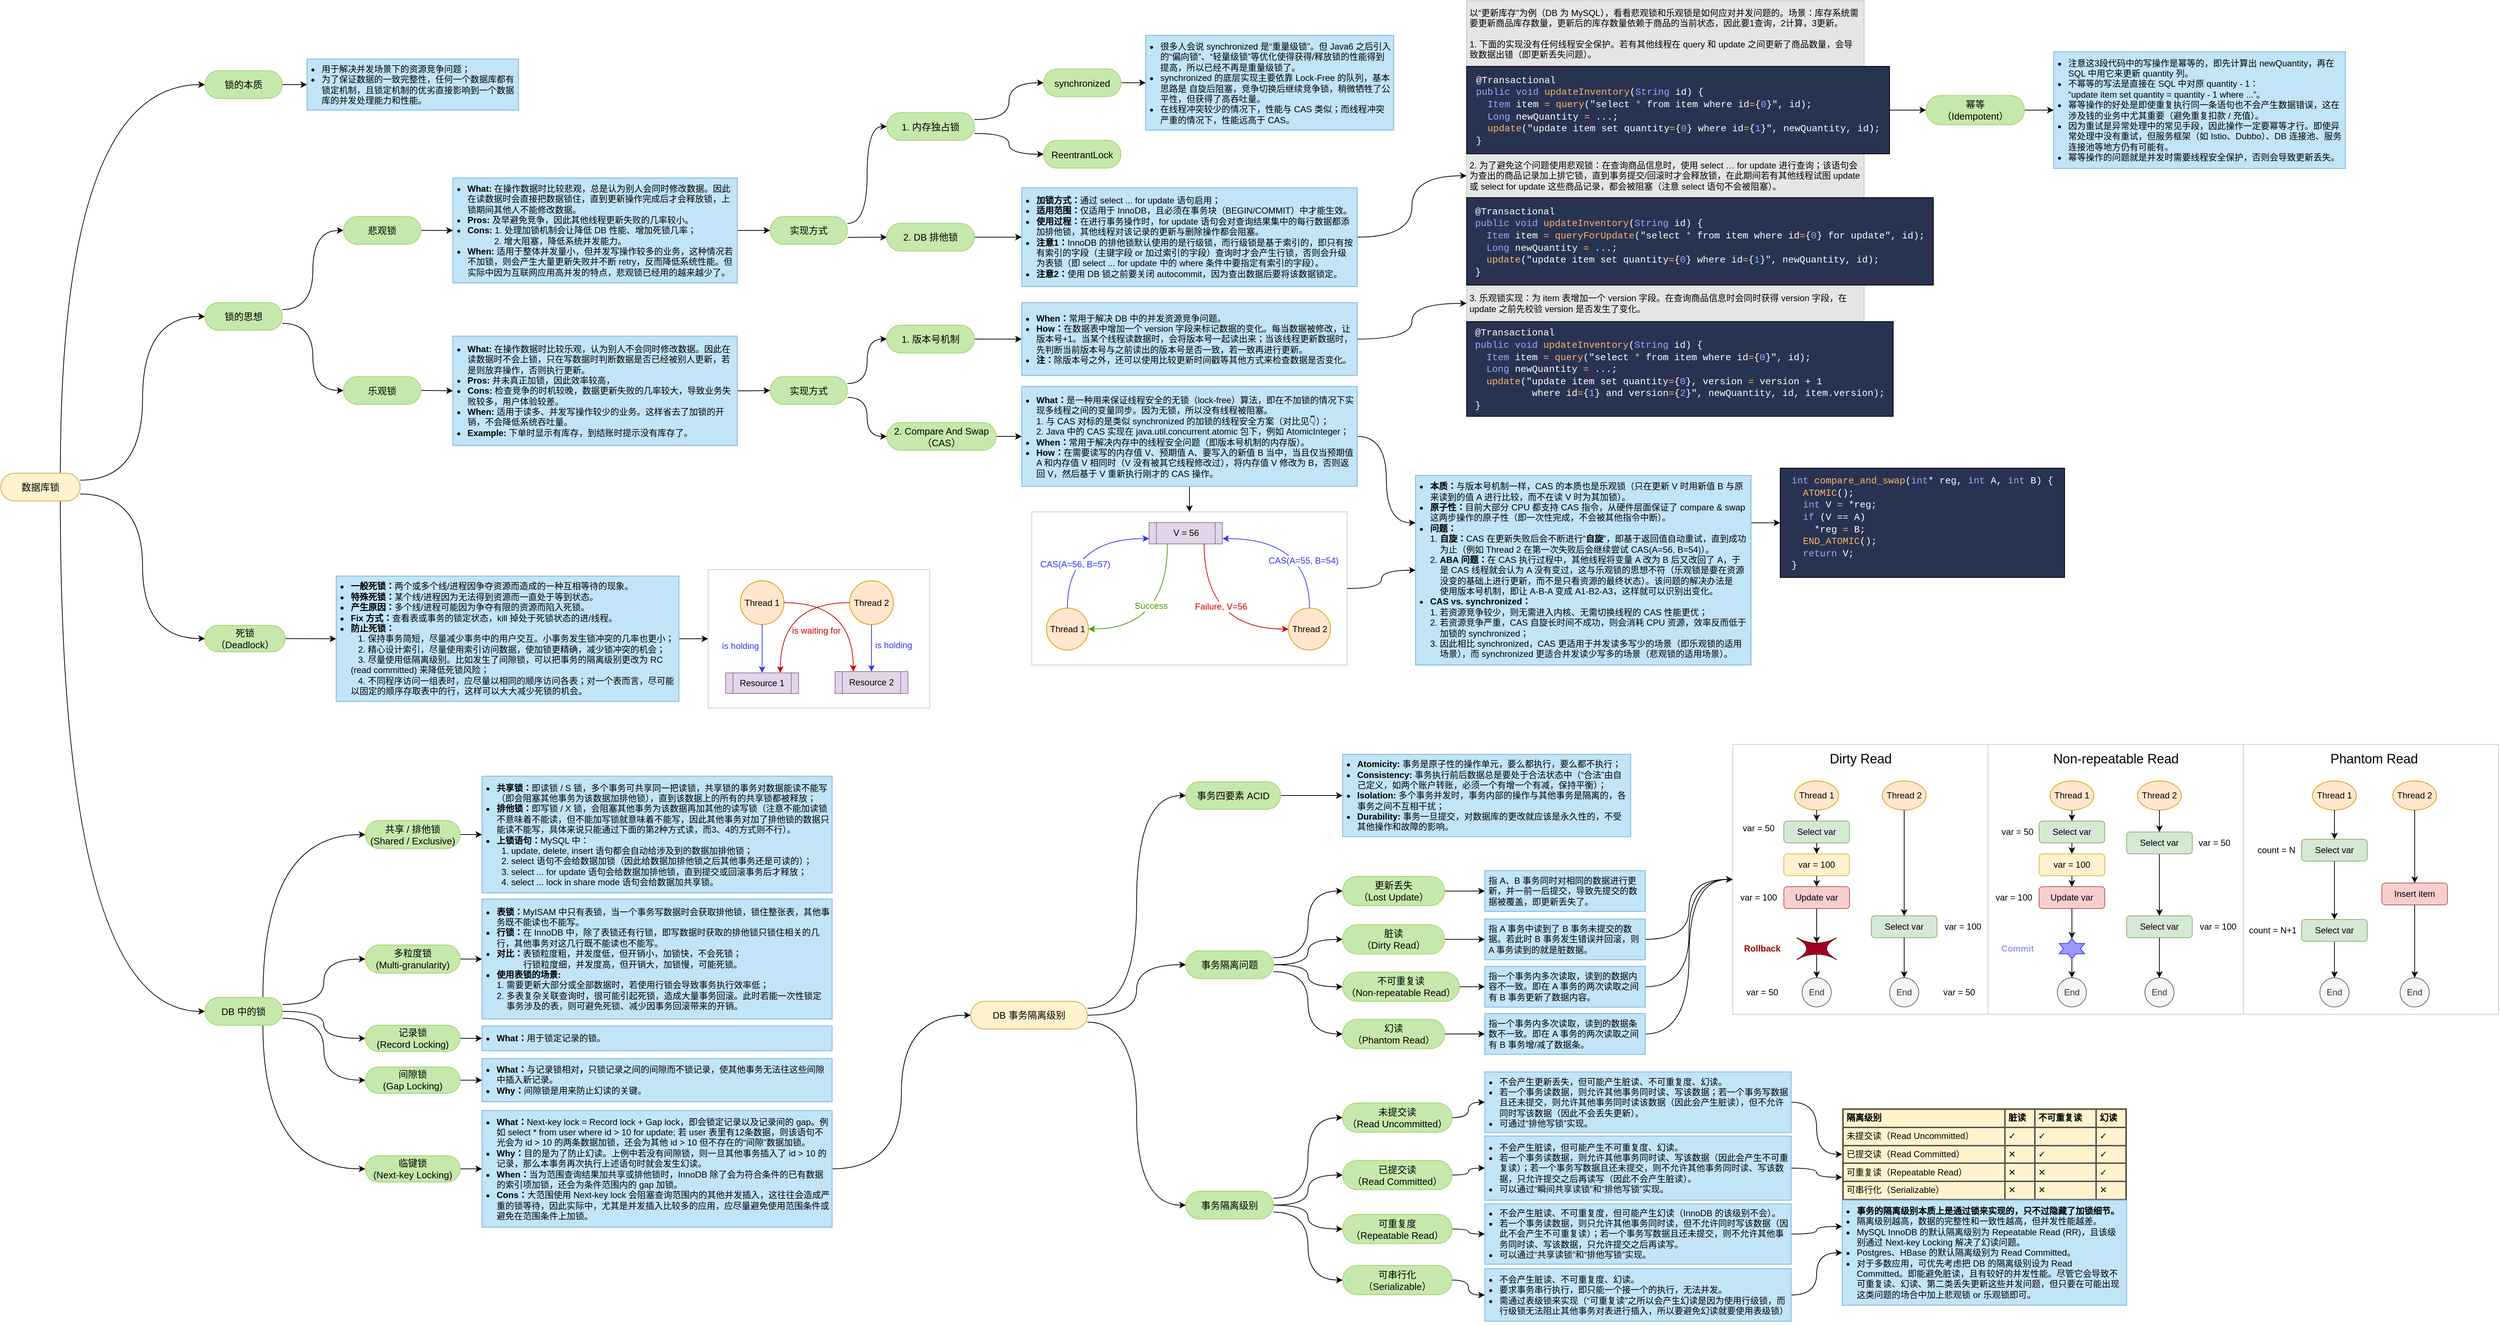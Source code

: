 <mxfile version="12.9.3" type="device"><diagram id="WpdVT73j2vJyB1eqXVeU" name="Page-1"><mxGraphModel dx="-52" dy="1930" grid="1" gridSize="10" guides="1" tooltips="1" connect="1" arrows="1" fold="1" page="1" pageScale="1" pageWidth="850" pageHeight="1100" math="0" shadow="0"><root><mxCell id="0"/><mxCell id="1" parent="0"/><mxCell id="3tj45VoyjcjL62gVDLUY-2" style="edgeStyle=orthogonalEdgeStyle;orthogonalLoop=1;jettySize=auto;html=1;exitX=1;exitY=0.25;exitDx=0;exitDy=0;entryX=0;entryY=0.5;entryDx=0;entryDy=0;curved=1;" parent="1" source="g3ZymRP7E2ipxu_k75r9-3" target="TiQs_-yoASMQba-yPMKY-1" edge="1"><mxGeometry relative="1" as="geometry"/></mxCell><mxCell id="3tj45VoyjcjL62gVDLUY-3" style="edgeStyle=orthogonalEdgeStyle;curved=1;orthogonalLoop=1;jettySize=auto;html=1;entryX=0;entryY=0.5;entryDx=0;entryDy=0;exitX=0.75;exitY=0;exitDx=0;exitDy=0;" parent="1" source="g3ZymRP7E2ipxu_k75r9-3" target="3tj45VoyjcjL62gVDLUY-1" edge="1"><mxGeometry relative="1" as="geometry"><mxPoint x="1133" y="-133" as="sourcePoint"/></mxGeometry></mxCell><mxCell id="JpDJfI8cVX7eDK7HpQUt-177" style="edgeStyle=orthogonalEdgeStyle;curved=1;orthogonalLoop=1;jettySize=auto;html=1;exitX=0.75;exitY=1;exitDx=0;exitDy=0;entryX=0;entryY=0.5;entryDx=0;entryDy=0;strokeColor=#000000;fontColor=#3333FF;" edge="1" parent="1" source="g3ZymRP7E2ipxu_k75r9-3" target="JpDJfI8cVX7eDK7HpQUt-178"><mxGeometry relative="1" as="geometry"><mxPoint x="1310" y="575.5" as="targetPoint"/></mxGeometry></mxCell><mxCell id="g3ZymRP7E2ipxu_k75r9-3" value="数据库锁" style="html=1;whiteSpace=wrap;rounded=1;arcSize=50;fontSize=13;spacing=5;strokeColor=#d6b656;strokeOpacity=100;fillOpacity=100;fillColor=#fff2cc;strokeWidth=1.2;" parent="1" vertex="1"><mxGeometry x="1060" y="-132" width="109" height="38" as="geometry"/></mxCell><mxCell id="3tj45VoyjcjL62gVDLUY-41" style="edgeStyle=orthogonalEdgeStyle;curved=1;orthogonalLoop=1;jettySize=auto;html=1;exitX=1;exitY=0.5;exitDx=0;exitDy=0;entryX=0;entryY=0.5;entryDx=0;entryDy=0;" parent="1" source="HC3nhxWXw2dfQ0ghXsSK-1" target="3tj45VoyjcjL62gVDLUY-17" edge="1"><mxGeometry relative="1" as="geometry"/></mxCell><mxCell id="HC3nhxWXw2dfQ0ghXsSK-1" value="&lt;ul&gt;&lt;li&gt;&lt;b&gt;What: &lt;/b&gt;在操作数据时比较悲观，总是认为别人会同时修改数据。因此在读数据时会直接把数据锁住，直到更新操作完成后才会释放锁，上锁期间其他人不能修改数据。&lt;br&gt;&lt;/li&gt;&lt;li&gt;&lt;b&gt;Pros: &lt;/b&gt;及早避免竞争，因此其他线程更新失败的几率较小。&lt;/li&gt;&lt;li&gt;&lt;b&gt;Cons: &lt;/b&gt;1. 处理加锁机制会让降低 DB 性能、增加死锁几率；&lt;br&gt;&amp;nbsp; &amp;nbsp; &amp;nbsp; &amp;nbsp; &amp;nbsp; &amp;nbsp;2. 增大阻塞，降低系统并发能力。&lt;/li&gt;&lt;li&gt;&lt;b&gt;When: &lt;/b&gt;适用于整体并发量小，但并发写操作较多的业务，这种情况若不加锁，则会产生大量更新失败并不断 retry，反而降低系统性能。但实际中因为互联网应用高并发的特点，悲观锁已经用的越来越少了。&lt;/li&gt;&lt;/ul&gt;" style="html=1;whiteSpace=wrap;;fontSize=12;fontColor=#000000;spacing=5;strokeColor=#83bbe5;strokeOpacity=100;fillOpacity=100;fillColor=#c1e4f7;strokeWidth=1.2;align=left;spacingLeft=-25;" parent="1" vertex="1"><mxGeometry x="1680" y="-537" width="390" height="144" as="geometry"/></mxCell><mxCell id="3tj45VoyjcjL62gVDLUY-6" style="edgeStyle=orthogonalEdgeStyle;curved=1;orthogonalLoop=1;jettySize=auto;html=1;exitX=1;exitY=0.25;exitDx=0;exitDy=0;entryX=0;entryY=0.5;entryDx=0;entryDy=0;" parent="1" source="TiQs_-yoASMQba-yPMKY-1" target="3tj45VoyjcjL62gVDLUY-5" edge="1"><mxGeometry relative="1" as="geometry"/></mxCell><mxCell id="3tj45VoyjcjL62gVDLUY-8" style="edgeStyle=orthogonalEdgeStyle;curved=1;orthogonalLoop=1;jettySize=auto;html=1;exitX=1;exitY=0.75;exitDx=0;exitDy=0;entryX=0;entryY=0.5;entryDx=0;entryDy=0;" parent="1" source="TiQs_-yoASMQba-yPMKY-1" target="3tj45VoyjcjL62gVDLUY-7" edge="1"><mxGeometry relative="1" as="geometry"/></mxCell><mxCell id="TiQs_-yoASMQba-yPMKY-1" value="锁的思想" style="html=1;whiteSpace=wrap;rounded=1;arcSize=50;fontSize=13;fontColor=#000000;spacing=5;strokeColor=#a3d977;strokeOpacity=100;fillOpacity=100;fillColor=#c7e8ac;strokeWidth=1.2;" parent="1" vertex="1"><mxGeometry x="1340" y="-366" width="106" height="38" as="geometry"/></mxCell><mxCell id="3tj45VoyjcjL62gVDLUY-12" style="edgeStyle=orthogonalEdgeStyle;curved=1;orthogonalLoop=1;jettySize=auto;html=1;exitX=1;exitY=0.5;exitDx=0;exitDy=0;entryX=0;entryY=0.5;entryDx=0;entryDy=0;" parent="1" source="3tj45VoyjcjL62gVDLUY-1" target="3tj45VoyjcjL62gVDLUY-131" edge="1"><mxGeometry relative="1" as="geometry"><mxPoint x="1490" y="-665.0" as="targetPoint"/></mxGeometry></mxCell><mxCell id="3tj45VoyjcjL62gVDLUY-1" value="锁的本质" style="html=1;whiteSpace=wrap;rounded=1;arcSize=50;fontSize=13;fontColor=#000000;spacing=5;strokeColor=#a3d977;strokeOpacity=100;fillOpacity=100;fillColor=#c7e8ac;strokeWidth=1.2;" parent="1" vertex="1"><mxGeometry x="1340" y="-684" width="106" height="38" as="geometry"/></mxCell><mxCell id="3tj45VoyjcjL62gVDLUY-10" style="edgeStyle=orthogonalEdgeStyle;curved=1;orthogonalLoop=1;jettySize=auto;html=1;exitX=1;exitY=0.5;exitDx=0;exitDy=0;entryX=0;entryY=0.5;entryDx=0;entryDy=0;" parent="1" source="3tj45VoyjcjL62gVDLUY-5" target="HC3nhxWXw2dfQ0ghXsSK-1" edge="1"><mxGeometry relative="1" as="geometry"><mxPoint x="1680" y="-465" as="targetPoint"/></mxGeometry></mxCell><mxCell id="3tj45VoyjcjL62gVDLUY-5" value="悲观锁" style="html=1;whiteSpace=wrap;rounded=1;arcSize=50;fontSize=13;fontColor=#000000;spacing=5;strokeColor=#a3d977;strokeOpacity=100;fillOpacity=100;fillColor=#c7e8ac;strokeWidth=1.2;" parent="1" vertex="1"><mxGeometry x="1530" y="-484" width="106" height="38" as="geometry"/></mxCell><mxCell id="3tj45VoyjcjL62gVDLUY-14" style="edgeStyle=orthogonalEdgeStyle;curved=1;orthogonalLoop=1;jettySize=auto;html=1;exitX=1;exitY=0.5;exitDx=0;exitDy=0;entryX=0;entryY=0.5;entryDx=0;entryDy=0;" parent="1" source="3tj45VoyjcjL62gVDLUY-7" target="3tj45VoyjcjL62gVDLUY-43" edge="1"><mxGeometry relative="1" as="geometry"><mxPoint x="1680.0" y="-227.5" as="targetPoint"/></mxGeometry></mxCell><mxCell id="3tj45VoyjcjL62gVDLUY-7" value="乐观锁" style="html=1;whiteSpace=wrap;rounded=1;arcSize=50;fontSize=13;fontColor=#000000;spacing=5;strokeColor=#a3d977;strokeOpacity=100;fillOpacity=100;fillColor=#c7e8ac;strokeWidth=1.2;" parent="1" vertex="1"><mxGeometry x="1530" y="-264.5" width="106" height="38" as="geometry"/></mxCell><mxCell id="3tj45VoyjcjL62gVDLUY-19" style="edgeStyle=orthogonalEdgeStyle;curved=1;orthogonalLoop=1;jettySize=auto;html=1;entryX=0;entryY=0.5;entryDx=0;entryDy=0;exitX=1;exitY=0.5;exitDx=0;exitDy=0;" parent="1" target="3tj45VoyjcjL62gVDLUY-17" edge="1"><mxGeometry relative="1" as="geometry"><mxPoint x="2145" y="-465" as="sourcePoint"/></mxGeometry></mxCell><mxCell id="3tj45VoyjcjL62gVDLUY-30" style="edgeStyle=orthogonalEdgeStyle;curved=1;orthogonalLoop=1;jettySize=auto;html=1;exitX=1;exitY=0.5;exitDx=0;exitDy=0;entryX=0;entryY=0.5;entryDx=0;entryDy=0;" parent="1" source="3tj45VoyjcjL62gVDLUY-43" target="3tj45VoyjcjL62gVDLUY-29" edge="1"><mxGeometry relative="1" as="geometry"><mxPoint x="1875" y="-227.5" as="sourcePoint"/></mxGeometry></mxCell><mxCell id="3tj45VoyjcjL62gVDLUY-21" style="edgeStyle=orthogonalEdgeStyle;curved=1;orthogonalLoop=1;jettySize=auto;html=1;exitX=1;exitY=0.25;exitDx=0;exitDy=0;entryX=0;entryY=0.5;entryDx=0;entryDy=0;" parent="1" source="3tj45VoyjcjL62gVDLUY-17" target="3tj45VoyjcjL62gVDLUY-20" edge="1"><mxGeometry relative="1" as="geometry"/></mxCell><mxCell id="3tj45VoyjcjL62gVDLUY-23" style="edgeStyle=orthogonalEdgeStyle;curved=1;orthogonalLoop=1;jettySize=auto;html=1;exitX=1;exitY=0.75;exitDx=0;exitDy=0;entryX=0;entryY=0.5;entryDx=0;entryDy=0;" parent="1" source="3tj45VoyjcjL62gVDLUY-17" target="3tj45VoyjcjL62gVDLUY-22" edge="1"><mxGeometry relative="1" as="geometry"/></mxCell><mxCell id="3tj45VoyjcjL62gVDLUY-17" value="实现方式" style="html=1;whiteSpace=wrap;rounded=1;arcSize=50;fontSize=13;fontColor=#000000;spacing=5;strokeColor=#a3d977;strokeOpacity=100;fillOpacity=100;fillColor=#c7e8ac;strokeWidth=1.2;" parent="1" vertex="1"><mxGeometry x="2115" y="-484" width="106" height="38" as="geometry"/></mxCell><mxCell id="3tj45VoyjcjL62gVDLUY-27" style="edgeStyle=orthogonalEdgeStyle;curved=1;orthogonalLoop=1;jettySize=auto;html=1;exitX=1;exitY=0.25;exitDx=0;exitDy=0;entryX=0;entryY=0.5;entryDx=0;entryDy=0;" parent="1" source="3tj45VoyjcjL62gVDLUY-20" target="3tj45VoyjcjL62gVDLUY-25" edge="1"><mxGeometry relative="1" as="geometry"/></mxCell><mxCell id="3tj45VoyjcjL62gVDLUY-28" style="edgeStyle=orthogonalEdgeStyle;curved=1;orthogonalLoop=1;jettySize=auto;html=1;exitX=1;exitY=0.75;exitDx=0;exitDy=0;entryX=0;entryY=0.5;entryDx=0;entryDy=0;" parent="1" source="3tj45VoyjcjL62gVDLUY-20" target="3tj45VoyjcjL62gVDLUY-26" edge="1"><mxGeometry relative="1" as="geometry"/></mxCell><mxCell id="3tj45VoyjcjL62gVDLUY-20" value="1. 内存独占锁" style="html=1;whiteSpace=wrap;rounded=1;arcSize=50;fontSize=13;fontColor=#000000;spacing=5;strokeColor=#a3d977;strokeOpacity=100;fillOpacity=100;fillColor=#c7e8ac;strokeWidth=1.2;" parent="1" vertex="1"><mxGeometry x="2275" y="-626.5" width="120" height="38" as="geometry"/></mxCell><mxCell id="3tj45VoyjcjL62gVDLUY-46" style="edgeStyle=orthogonalEdgeStyle;curved=1;orthogonalLoop=1;jettySize=auto;html=1;exitX=1;exitY=0.5;exitDx=0;exitDy=0;entryX=0;entryY=0.5;entryDx=0;entryDy=0;" parent="1" source="3tj45VoyjcjL62gVDLUY-22" target="3tj45VoyjcjL62gVDLUY-66" edge="1"><mxGeometry relative="1" as="geometry"><mxPoint x="2445" y="-448.5" as="targetPoint"/></mxGeometry></mxCell><mxCell id="3tj45VoyjcjL62gVDLUY-22" value="2. DB 排他锁" style="html=1;whiteSpace=wrap;rounded=1;arcSize=50;fontSize=13;fontColor=#000000;spacing=5;strokeColor=#a3d977;strokeOpacity=100;fillOpacity=100;fillColor=#c7e8ac;strokeWidth=1.2;" parent="1" vertex="1"><mxGeometry x="2275" y="-474.75" width="120" height="38" as="geometry"/></mxCell><mxCell id="3tj45VoyjcjL62gVDLUY-49" style="edgeStyle=orthogonalEdgeStyle;curved=1;orthogonalLoop=1;jettySize=auto;html=1;exitX=1;exitY=0.5;exitDx=0;exitDy=0;entryX=0;entryY=0.5;entryDx=0;entryDy=0;" parent="1" source="3tj45VoyjcjL62gVDLUY-25" target="3tj45VoyjcjL62gVDLUY-50" edge="1"><mxGeometry relative="1" as="geometry"><mxPoint x="2630" y="-757.5" as="targetPoint"/></mxGeometry></mxCell><mxCell id="3tj45VoyjcjL62gVDLUY-25" value="synchronized" style="html=1;whiteSpace=wrap;rounded=1;arcSize=50;fontSize=13;fontColor=#000000;spacing=5;strokeColor=#a3d977;strokeOpacity=100;fillOpacity=100;fillColor=#c7e8ac;strokeWidth=1.2;" parent="1" vertex="1"><mxGeometry x="2490" y="-686.5" width="106" height="38" as="geometry"/></mxCell><mxCell id="3tj45VoyjcjL62gVDLUY-26" value="ReentrantLock" style="html=1;whiteSpace=wrap;rounded=1;arcSize=50;fontSize=13;fontColor=#000000;spacing=5;strokeColor=#a3d977;strokeOpacity=100;fillOpacity=100;fillColor=#c7e8ac;strokeWidth=1.2;" parent="1" vertex="1"><mxGeometry x="2490" y="-588.5" width="106" height="38" as="geometry"/></mxCell><mxCell id="3tj45VoyjcjL62gVDLUY-33" style="edgeStyle=orthogonalEdgeStyle;curved=1;orthogonalLoop=1;jettySize=auto;html=1;exitX=1;exitY=0.25;exitDx=0;exitDy=0;entryX=0;entryY=0.5;entryDx=0;entryDy=0;" parent="1" source="3tj45VoyjcjL62gVDLUY-29" target="3tj45VoyjcjL62gVDLUY-31" edge="1"><mxGeometry relative="1" as="geometry"/></mxCell><mxCell id="3tj45VoyjcjL62gVDLUY-34" style="edgeStyle=orthogonalEdgeStyle;curved=1;orthogonalLoop=1;jettySize=auto;html=1;exitX=1;exitY=0.75;exitDx=0;exitDy=0;entryX=0;entryY=0.5;entryDx=0;entryDy=0;" parent="1" source="3tj45VoyjcjL62gVDLUY-29" target="3tj45VoyjcjL62gVDLUY-32" edge="1"><mxGeometry relative="1" as="geometry"/></mxCell><mxCell id="3tj45VoyjcjL62gVDLUY-29" value="实现方式" style="html=1;whiteSpace=wrap;rounded=1;arcSize=50;fontSize=13;fontColor=#000000;spacing=5;strokeColor=#a3d977;strokeOpacity=100;fillOpacity=100;fillColor=#c7e8ac;strokeWidth=1.2;" parent="1" vertex="1"><mxGeometry x="2115" y="-264.5" width="106" height="38" as="geometry"/></mxCell><mxCell id="3tj45VoyjcjL62gVDLUY-36" style="edgeStyle=orthogonalEdgeStyle;curved=1;orthogonalLoop=1;jettySize=auto;html=1;exitX=1;exitY=0.5;exitDx=0;exitDy=0;entryX=0;entryY=0.5;entryDx=0;entryDy=0;" parent="1" source="3tj45VoyjcjL62gVDLUY-31" target="JpDJfI8cVX7eDK7HpQUt-147" edge="1"><mxGeometry relative="1" as="geometry"><mxPoint x="2445" y="-316" as="targetPoint"/></mxGeometry></mxCell><mxCell id="3tj45VoyjcjL62gVDLUY-31" value="1. 版本号机制" style="html=1;whiteSpace=wrap;rounded=1;arcSize=50;fontSize=13;fontColor=#000000;spacing=5;strokeColor=#a3d977;strokeOpacity=100;fillOpacity=100;fillColor=#c7e8ac;strokeWidth=1.2;" parent="1" vertex="1"><mxGeometry x="2275" y="-335" width="120" height="38" as="geometry"/></mxCell><mxCell id="3tj45VoyjcjL62gVDLUY-47" style="edgeStyle=orthogonalEdgeStyle;curved=1;orthogonalLoop=1;jettySize=auto;html=1;exitX=1;exitY=0.5;exitDx=0;exitDy=0;entryX=0;entryY=0.5;entryDx=0;entryDy=0;" parent="1" source="3tj45VoyjcjL62gVDLUY-32" target="JpDJfI8cVX7eDK7HpQUt-148" edge="1"><mxGeometry relative="1" as="geometry"/></mxCell><mxCell id="3tj45VoyjcjL62gVDLUY-32" value="2. Compare And Swap （CAS）" style="html=1;whiteSpace=wrap;rounded=1;arcSize=50;fontSize=13;fontColor=#000000;spacing=5;strokeColor=#a3d977;strokeOpacity=100;fillOpacity=100;fillColor=#c7e8ac;strokeWidth=1.2;" parent="1" vertex="1"><mxGeometry x="2275" y="-201.5" width="150" height="38" as="geometry"/></mxCell><mxCell id="3tj45VoyjcjL62gVDLUY-78" style="edgeStyle=orthogonalEdgeStyle;curved=1;orthogonalLoop=1;jettySize=auto;html=1;exitX=1;exitY=0.5;exitDx=0;exitDy=0;entryX=0;entryY=0.5;entryDx=0;entryDy=0;" parent="1" source="JpDJfI8cVX7eDK7HpQUt-147" target="3tj45VoyjcjL62gVDLUY-60" edge="1"><mxGeometry relative="1" as="geometry"><mxPoint x="2780" y="-251" as="sourcePoint"/></mxGeometry></mxCell><mxCell id="3tj45VoyjcjL62gVDLUY-43" value="&lt;ul&gt;&lt;li&gt;&lt;b&gt;What: &lt;/b&gt;在操作数据时比较乐观，认为别人不会同时修改数据。因此在读数据时不会上锁，只在写数据时判断数据是否已经被别人更新，若是则放弃操作，否则执行更新。&lt;/li&gt;&lt;li&gt;&lt;b&gt;Pros: &lt;/b&gt;并未真正加锁，因此效率较高，&lt;/li&gt;&lt;li&gt;&lt;b&gt;Cons:&lt;/b&gt; 检查竞争的时机较晚，数据更新失败的几率较大，导致业务失败较多，用户体验较差。&lt;/li&gt;&lt;li&gt;&lt;b&gt;When:&lt;/b&gt; 适用于读多、并发写操作较少的业务。这样省去了加锁的开销，不会降低系统吞吐量。&lt;/li&gt;&lt;li&gt;&lt;b&gt;Example:&lt;/b&gt; 下单时显示有库存，到结账时提示没有库存了。&lt;/li&gt;&lt;/ul&gt;" style="html=1;whiteSpace=wrap;;fontSize=12;fontColor=#000000;spacing=5;strokeColor=#83bbe5;strokeOpacity=100;fillOpacity=100;fillColor=#c1e4f7;strokeWidth=1.2;align=left;spacingLeft=-25;" parent="1" vertex="1"><mxGeometry x="1680" y="-320" width="390" height="150" as="geometry"/></mxCell><mxCell id="3tj45VoyjcjL62gVDLUY-50" value="&lt;ul&gt;&lt;li&gt;很多人会说 synchronized 是“重量级锁”。但 Java6 之后引入的“偏向锁”、“轻量级锁”等优化使得获得/释放锁的性能得到提高，所以已经不再是重量级锁了。&lt;/li&gt;&lt;li&gt;synchronized 的底层实现主要依靠 Lock-Free 的队列，基本思路是 自旋后阻塞，竞争切换后继续竞争锁，稍微牺牲了公平性，但获得了高吞吐量。&lt;/li&gt;&lt;li&gt;在线程冲突较少的情况下，性能与&amp;nbsp;CAS 类似；而线程冲突严重的情况下，性能远高于 CAS。&lt;br&gt;&lt;/li&gt;&lt;/ul&gt;" style="html=1;whiteSpace=wrap;;fontSize=12;fontColor=#000000;spacing=5;strokeColor=#83bbe5;strokeOpacity=100;fillOpacity=100;fillColor=#c1e4f7;strokeWidth=1.2;align=left;spacingLeft=-25;" parent="1" vertex="1"><mxGeometry x="2630" y="-732.5" width="340" height="130" as="geometry"/></mxCell><mxCell id="3tj45VoyjcjL62gVDLUY-77" style="edgeStyle=orthogonalEdgeStyle;curved=1;orthogonalLoop=1;jettySize=auto;html=1;exitX=1;exitY=0.5;exitDx=0;exitDy=0;entryX=0;entryY=0.5;entryDx=0;entryDy=0;" parent="1" source="3tj45VoyjcjL62gVDLUY-66" target="3tj45VoyjcjL62gVDLUY-56" edge="1"><mxGeometry relative="1" as="geometry"/></mxCell><mxCell id="3tj45VoyjcjL62gVDLUY-66" value="&lt;ul&gt;&lt;li&gt;&lt;b&gt;加锁方式：&lt;/b&gt;通过 select ... for update&amp;nbsp;语句启用；&lt;/li&gt;&lt;li&gt;&lt;b&gt;适用范围：&lt;/b&gt;仅适用于 InnoDB，且必须在事务块（BEGIN/COMMIT）中才能生效。&lt;/li&gt;&lt;li&gt;&lt;b&gt;使用过程：&lt;/b&gt;在进行事务操作时，for update 语句会对查询结果集中的每行数据都添加排他锁，其他线程对该记录的更新与删除操作都会阻塞。&lt;br&gt;&lt;/li&gt;&lt;li&gt;&lt;b&gt;注意1：&lt;/b&gt;InnoDB 的排他锁默认使用的是行级锁，而行级锁是基于索引的，即只有按有索引的字段（主键字段 or 加过索引的字段）查询时才会产生行锁，否则会升级为表锁（即 select ... for update 中的 where 条件中要指定有索引的字段）。&lt;br&gt;&lt;/li&gt;&lt;li&gt;&lt;b&gt;注意2：&lt;/b&gt;使用 DB 锁之前要关闭 autocommit，因为查出数据后要将该数据锁定。&lt;/li&gt;&lt;/ul&gt;" style="html=1;whiteSpace=wrap;;fontSize=12;fontColor=#000000;spacing=5;strokeColor=#83bbe5;strokeOpacity=100;fillOpacity=100;fillColor=#c1e4f7;strokeWidth=1.2;align=left;spacingLeft=-25;" parent="1" vertex="1"><mxGeometry x="2460" y="-523.5" width="460" height="135.5" as="geometry"/></mxCell><mxCell id="3tj45VoyjcjL62gVDLUY-103" style="edgeStyle=orthogonalEdgeStyle;curved=1;orthogonalLoop=1;jettySize=auto;html=1;exitX=0.75;exitY=0;exitDx=0;exitDy=0;entryX=0;entryY=0.5;entryDx=0;entryDy=0;" parent="1" source="JpDJfI8cVX7eDK7HpQUt-178" target="JpDJfI8cVX7eDK7HpQUt-186" edge="1"><mxGeometry relative="1" as="geometry"><mxPoint x="1407.5" y="623.5" as="sourcePoint"/><mxPoint x="1560" y="363.5" as="targetPoint"/></mxGeometry></mxCell><mxCell id="3tj45VoyjcjL62gVDLUY-119" style="edgeStyle=orthogonalEdgeStyle;curved=1;orthogonalLoop=1;jettySize=auto;html=1;entryX=0;entryY=0.5;entryDx=0;entryDy=0;exitX=1;exitY=0.75;exitDx=0;exitDy=0;" parent="1" source="g3ZymRP7E2ipxu_k75r9-3" target="JpDJfI8cVX7eDK7HpQUt-184" edge="1"><mxGeometry relative="1" as="geometry"><mxPoint x="1420" y="380" as="sourcePoint"/><mxPoint x="1560" y="720" as="targetPoint"/></mxGeometry></mxCell><mxCell id="3tj45VoyjcjL62gVDLUY-127" style="edgeStyle=orthogonalEdgeStyle;curved=1;orthogonalLoop=1;jettySize=auto;html=1;exitX=0.75;exitY=1;exitDx=0;exitDy=0;entryX=0;entryY=0.5;entryDx=0;entryDy=0;" parent="1" source="JpDJfI8cVX7eDK7HpQUt-178" target="JpDJfI8cVX7eDK7HpQUt-185" edge="1"><mxGeometry relative="1" as="geometry"><mxPoint x="1440" y="646" as="sourcePoint"/><mxPoint x="1560" y="829.5" as="targetPoint"/></mxGeometry></mxCell><mxCell id="3tj45VoyjcjL62gVDLUY-128" style="edgeStyle=orthogonalEdgeStyle;curved=1;orthogonalLoop=1;jettySize=auto;html=1;exitX=1;exitY=0.25;exitDx=0;exitDy=0;entryX=0;entryY=0.5;entryDx=0;entryDy=0;" parent="1" source="JpDJfI8cVX7eDK7HpQUt-178" target="3tj45VoyjcjL62gVDLUY-94" edge="1"><mxGeometry relative="1" as="geometry"><mxPoint x="1440" y="631" as="sourcePoint"/></mxGeometry></mxCell><mxCell id="3tj45VoyjcjL62gVDLUY-102" style="edgeStyle=orthogonalEdgeStyle;curved=1;orthogonalLoop=1;jettySize=auto;html=1;exitX=1;exitY=0.5;exitDx=0;exitDy=0;entryX=0;entryY=0.5;entryDx=0;entryDy=0;" parent="1" source="JpDJfI8cVX7eDK7HpQUt-186" target="3tj45VoyjcjL62gVDLUY-97" edge="1"><mxGeometry relative="1" as="geometry"><mxPoint x="1690" y="363.5" as="sourcePoint"/></mxGeometry></mxCell><mxCell id="3tj45VoyjcjL62gVDLUY-101" style="edgeStyle=orthogonalEdgeStyle;curved=1;orthogonalLoop=1;jettySize=auto;html=1;exitX=1;exitY=0.5;exitDx=0;exitDy=0;entryX=0;entryY=0.5;entryDx=0;entryDy=0;" parent="1" source="3tj45VoyjcjL62gVDLUY-94" target="3tj45VoyjcjL62gVDLUY-98" edge="1"><mxGeometry relative="1" as="geometry"/></mxCell><mxCell id="3tj45VoyjcjL62gVDLUY-94" value="多粒度锁&lt;br&gt;(Multi-granularity)" style="html=1;whiteSpace=wrap;rounded=1;arcSize=50;fontSize=13;fontColor=#000000;spacing=5;strokeColor=#a3d977;strokeOpacity=100;fillOpacity=100;fillColor=#c7e8ac;strokeWidth=1.2;" parent="1" vertex="1"><mxGeometry x="1560" y="515" width="130" height="38.5" as="geometry"/></mxCell><mxCell id="3tj45VoyjcjL62gVDLUY-97" value="&lt;ul&gt;&lt;li&gt;&lt;b&gt;共享锁：&lt;/b&gt;&lt;span&gt;即读锁 / S 锁，多个事务可共享同一把读锁，共享锁的事务对数据能读不能写（即会阻塞其他事务为该数据加排他锁），直到该数据上的所有的共享锁都被释放；&lt;/span&gt;&lt;br&gt;&lt;/li&gt;&lt;li&gt;&lt;b&gt;排他锁：&lt;/b&gt;即写锁 / X 锁，会阻塞其他事务为该数据再加其他的读写锁（注意不能加读锁不意味着不能读，但不能加写锁就意味着不能写，因此其他事务对加了排他锁的数据只能读不能写，具体来说只能通过下面的第2种方式读，而3、4的方式则不行）。&lt;/li&gt;&lt;li&gt;&lt;b&gt;上锁语句：&lt;/b&gt;MySQL 中：&lt;br&gt;&amp;nbsp; 1. update, delete, insert 语句都会自动给涉及到的数据加排他锁；&lt;br&gt;&amp;nbsp; 2. select 语句不会给数据加锁（因此给数据加排他锁之后其他事务还是可读的）；&lt;br&gt;&amp;nbsp; 3.&amp;nbsp;select ... for update 语句会给数据加排他锁，直到提交或回滚事务后才释放；&lt;br&gt;&amp;nbsp; 4.&amp;nbsp;select ... lock in share mode 语句会给数据加共享锁。&lt;/li&gt;&lt;/ul&gt;" style="html=1;whiteSpace=wrap;;fontSize=12;fontColor=#000000;spacing=5;strokeColor=#83bbe5;strokeOpacity=100;fillOpacity=100;fillColor=#c1e4f7;strokeWidth=1.2;align=left;spacingLeft=-25;" parent="1" vertex="1"><mxGeometry x="1720" y="283.5" width="480" height="160" as="geometry"/></mxCell><mxCell id="3tj45VoyjcjL62gVDLUY-98" value="&lt;ul&gt;&lt;li&gt;&lt;b&gt;表锁：&lt;/b&gt;MyISAM 中只有表锁，当一个事务写数据时会获取排他锁，锁住整张表，其他事务既不能读也不能写。&lt;/li&gt;&lt;li&gt;&lt;b&gt;行锁：&lt;/b&gt;在 InnoDB 中，除了表锁还有行锁，即写数据时获取的排他锁只锁住相关的几行，其他事务对这几行既不能读也不能写。&lt;/li&gt;&lt;li&gt;&lt;b&gt;对比：&lt;/b&gt;表锁粒度粗，并发度低，但开销小，加锁快，不会死锁；&lt;br&gt;&amp;nbsp; &amp;nbsp; &amp;nbsp; &amp;nbsp; &amp;nbsp; &amp;nbsp;行锁粒度细，并发度高，但开销大，加锁慢，可能死锁。&lt;/li&gt;&lt;li&gt;&lt;b&gt;使用表锁的场景:&lt;/b&gt;&lt;br&gt;1. 需要更新大部分或全部数据时，若使用行锁会导致事务执行效率低；&lt;br&gt;2. 多表复杂关联查询时，很可能引起死锁，造成大量事务回滚。此时若能一次性锁定&lt;br&gt;&amp;nbsp; &amp;nbsp; 事务涉及的表，则可避免死锁、减少因事务回滚带来的开销。&lt;/li&gt;&lt;/ul&gt;" style="html=1;whiteSpace=wrap;;fontSize=12;fontColor=#000000;spacing=5;strokeColor=#83bbe5;strokeOpacity=100;fillOpacity=100;fillColor=#c1e4f7;strokeWidth=1.2;align=left;spacingLeft=-25;" parent="1" vertex="1"><mxGeometry x="1720" y="452" width="480" height="164.5" as="geometry"/></mxCell><mxCell id="3tj45VoyjcjL62gVDLUY-121" style="edgeStyle=orthogonalEdgeStyle;curved=1;orthogonalLoop=1;jettySize=auto;html=1;exitX=1;exitY=0.5;exitDx=0;exitDy=0;entryX=0;entryY=0.5;entryDx=0;entryDy=0;" parent="1" source="JpDJfI8cVX7eDK7HpQUt-184" target="3tj45VoyjcjL62gVDLUY-120" edge="1"><mxGeometry relative="1" as="geometry"><mxPoint x="1690" y="-19" as="sourcePoint"/></mxGeometry></mxCell><mxCell id="JpDJfI8cVX7eDK7HpQUt-187" style="edgeStyle=orthogonalEdgeStyle;curved=1;orthogonalLoop=1;jettySize=auto;html=1;exitX=1;exitY=0.5;exitDx=0;exitDy=0;entryX=0;entryY=0.5;entryDx=0;entryDy=0;strokeColor=#000000;fontColor=#3333FF;" edge="1" parent="1" source="3tj45VoyjcjL62gVDLUY-120" target="JpDJfI8cVX7eDK7HpQUt-30"><mxGeometry relative="1" as="geometry"/></mxCell><mxCell id="3tj45VoyjcjL62gVDLUY-120" value="&lt;ul&gt;&lt;li&gt;&lt;b&gt;一般死锁：&lt;/b&gt;两个或多个线/进程因争夺资源而造成的一种互相等待的现象。&lt;/li&gt;&lt;li&gt;&lt;b&gt;特殊死锁：&lt;/b&gt;某个线/进程因为无法得到资源而一直处于等到状态。&lt;/li&gt;&lt;li&gt;&lt;b&gt;产生原因：&lt;/b&gt;多个线/进程可能因为争夺有限的资源而陷入死锁。&lt;/li&gt;&lt;li&gt;&lt;b&gt;F&lt;/b&gt;&lt;b&gt;ix 方式：&lt;/b&gt;&lt;span&gt;查看表或事务的锁定状态，kill 掉处于死锁状态的进/线程。&lt;/span&gt;&lt;/li&gt;&lt;li&gt;&lt;b&gt;防止死锁：&lt;br&gt;&lt;/b&gt;&amp;nbsp; &amp;nbsp;1.&amp;nbsp;保持事务简短，尽量减少事务中的用户交互。小事务发生锁冲突的几率也更小；&lt;br&gt;&amp;nbsp; &amp;nbsp;2.&amp;nbsp;精心设计索引，尽量使用索引访问数据，使加锁更精确，减少锁冲突的机会；&lt;br&gt;&amp;nbsp; &amp;nbsp;3. 尽量使用低隔离级别。比如发生了间隙锁，可以把事务的隔离级别更改为 RC (read committed) 来降低死锁风险；&lt;br&gt;&amp;nbsp; &amp;nbsp;4. 不同程序访问一组表时，应尽量以相同的顺序访问各表；对一个表而言，尽可能以固定的顺序存取表中的行，这样可以大大减少死锁的机会。&lt;/li&gt;&lt;/ul&gt;" style="html=1;whiteSpace=wrap;;fontSize=12;fontColor=#000000;spacing=5;strokeColor=#83bbe5;strokeOpacity=100;fillOpacity=100;fillColor=#c1e4f7;strokeWidth=1.2;align=left;spacingLeft=-25;" parent="1" vertex="1"><mxGeometry x="1520" y="9" width="470" height="172" as="geometry"/></mxCell><mxCell id="3tj45VoyjcjL62gVDLUY-125" style="edgeStyle=orthogonalEdgeStyle;curved=1;orthogonalLoop=1;jettySize=auto;html=1;exitX=1;exitY=0.5;exitDx=0;exitDy=0;" parent="1" source="JpDJfI8cVX7eDK7HpQUt-185" target="3tj45VoyjcjL62gVDLUY-124" edge="1"><mxGeometry relative="1" as="geometry"><mxPoint x="1690" y="829.5" as="sourcePoint"/></mxGeometry></mxCell><mxCell id="3tj45VoyjcjL62gVDLUY-130" style="edgeStyle=orthogonalEdgeStyle;curved=1;orthogonalLoop=1;jettySize=auto;html=1;exitX=1;exitY=0.5;exitDx=0;exitDy=0;entryX=0;entryY=0.5;entryDx=0;entryDy=0;" parent="1" source="3tj45VoyjcjL62gVDLUY-124" target="3tj45VoyjcjL62gVDLUY-136" edge="1"><mxGeometry relative="1" as="geometry"><mxPoint x="2660" y="253.5" as="targetPoint"/></mxGeometry></mxCell><mxCell id="3tj45VoyjcjL62gVDLUY-124" value="&lt;ul&gt;&lt;li&gt;&lt;b&gt;What：&lt;/b&gt;Next-key lock = Record lock + Gap lock，即会锁定记录以及记录间的 gap。例如 select * from user where id &amp;gt; 10 for update; 若 user 表里有12条数据，则该语句不光会为 id &amp;gt; 10 的两条数据加锁，还会为其他 id&amp;nbsp;&amp;gt; 10 但不存在的“间隙”数据加锁。&lt;/li&gt;&lt;li&gt;&lt;b&gt;Why：&lt;/b&gt;&lt;span&gt;目的是为了防止幻读。上例中若没有间隙锁，则一旦其他事务插入了 id &amp;gt; 10 的记录，那么本事务再次执行上述语句时就会发生幻读。&lt;/span&gt;&lt;br&gt;&lt;/li&gt;&lt;li&gt;&lt;b&gt;When：&lt;/b&gt;当为范围查询结果加共享或排他锁时，InnoDB 除了会为符合条件的已有数据的索引项加锁，还会为条件范围内的 gap 加锁。&lt;br&gt;&lt;/li&gt;&lt;li&gt;&lt;b&gt;Cons：&lt;/b&gt;大范围使用 Next-key lock&amp;nbsp;会阻塞查询范围内的其他并发插入，这往往会造成严重的锁等待，因此实际中，尤其是并发插入比较多的应用，应尽量避免使用范围条件或避免在范围条件上加锁。&lt;/li&gt;&lt;/ul&gt;" style="html=1;whiteSpace=wrap;;fontSize=12;fontColor=#000000;spacing=5;strokeColor=#83bbe5;strokeOpacity=100;fillOpacity=100;fillColor=#c1e4f7;strokeWidth=1.2;align=left;spacingLeft=-25;" parent="1" vertex="1"><mxGeometry x="1720" y="742" width="480" height="160" as="geometry"/></mxCell><mxCell id="3tj45VoyjcjL62gVDLUY-135" style="edgeStyle=orthogonalEdgeStyle;curved=1;orthogonalLoop=1;jettySize=auto;html=1;exitX=1;exitY=0.5;exitDx=0;exitDy=0;entryX=0;entryY=0.5;entryDx=0;entryDy=0;" parent="1" source="3tj45VoyjcjL62gVDLUY-129" target="3tj45VoyjcjL62gVDLUY-157" edge="1"><mxGeometry relative="1" as="geometry"><mxPoint x="3095" y="889.25" as="targetPoint"/></mxGeometry></mxCell><mxCell id="3tj45VoyjcjL62gVDLUY-129" value="幻读&lt;br&gt;（Phantom Read）" style="html=1;whiteSpace=wrap;rounded=1;arcSize=50;fontSize=13;fontColor=#000000;spacing=5;strokeColor=#a3d977;strokeOpacity=100;fillOpacity=100;fillColor=#c7e8ac;strokeWidth=1.2;" parent="1" vertex="1"><mxGeometry x="2900" y="617" width="140" height="40" as="geometry"/></mxCell><mxCell id="3tj45VoyjcjL62gVDLUY-131" value="&lt;ul&gt;&lt;li&gt;用于解决并发场景下的资源竞争问题；&lt;br&gt;&lt;/li&gt;&lt;li&gt;为了保证数据的一致完整性，任何一个数据库都有锁定机制，且锁定机制的优劣直接影响到一个数据库的并发处理能力和性能。&lt;br&gt;&lt;/li&gt;&lt;/ul&gt;" style="html=1;whiteSpace=wrap;;fontSize=12;fontColor=#000000;spacing=5;strokeColor=#83bbe5;strokeOpacity=100;fillOpacity=100;fillColor=#c1e4f7;strokeWidth=1.2;align=left;spacingLeft=-25;" parent="1" vertex="1"><mxGeometry x="1480" y="-700" width="290" height="70" as="geometry"/></mxCell><mxCell id="3tj45VoyjcjL62gVDLUY-142" style="edgeStyle=orthogonalEdgeStyle;curved=1;orthogonalLoop=1;jettySize=auto;html=1;exitX=1;exitY=0.25;exitDx=0;exitDy=0;entryX=0;entryY=0.5;entryDx=0;entryDy=0;" parent="1" source="3tj45VoyjcjL62gVDLUY-136" target="3tj45VoyjcjL62gVDLUY-138" edge="1"><mxGeometry relative="1" as="geometry"/></mxCell><mxCell id="3tj45VoyjcjL62gVDLUY-143" style="edgeStyle=orthogonalEdgeStyle;curved=1;orthogonalLoop=1;jettySize=auto;html=1;exitX=1;exitY=0.75;exitDx=0;exitDy=0;entryX=0;entryY=0.5;entryDx=0;entryDy=0;" parent="1" source="3tj45VoyjcjL62gVDLUY-136" target="3tj45VoyjcjL62gVDLUY-139" edge="1"><mxGeometry relative="1" as="geometry"/></mxCell><mxCell id="3tj45VoyjcjL62gVDLUY-145" style="edgeStyle=orthogonalEdgeStyle;curved=1;orthogonalLoop=1;jettySize=auto;html=1;exitX=1;exitY=0.5;exitDx=0;exitDy=0;entryX=0;entryY=0.5;entryDx=0;entryDy=0;" parent="1" source="3tj45VoyjcjL62gVDLUY-136" target="3tj45VoyjcjL62gVDLUY-144" edge="1"><mxGeometry relative="1" as="geometry"/></mxCell><mxCell id="3tj45VoyjcjL62gVDLUY-136" value="DB 事务隔离级别" style="html=1;whiteSpace=wrap;rounded=1;arcSize=50;fontSize=13;spacing=5;strokeColor=#d6b656;strokeOpacity=100;fillOpacity=100;fillColor=#fff2cc;strokeWidth=1.2;" parent="1" vertex="1"><mxGeometry x="2390" y="592.25" width="160" height="38" as="geometry"/></mxCell><mxCell id="3tj45VoyjcjL62gVDLUY-141" style="edgeStyle=orthogonalEdgeStyle;curved=1;orthogonalLoop=1;jettySize=auto;html=1;exitX=1;exitY=0.5;exitDx=0;exitDy=0;" parent="1" source="3tj45VoyjcjL62gVDLUY-138" target="3tj45VoyjcjL62gVDLUY-140" edge="1"><mxGeometry relative="1" as="geometry"/></mxCell><mxCell id="3tj45VoyjcjL62gVDLUY-138" value="事务四要素 ACID" style="html=1;whiteSpace=wrap;rounded=1;arcSize=50;fontSize=13;fontColor=#000000;spacing=5;strokeColor=#a3d977;strokeOpacity=100;fillOpacity=100;fillColor=#c7e8ac;strokeWidth=1.2;" parent="1" vertex="1"><mxGeometry x="2685" y="291" width="130" height="38" as="geometry"/></mxCell><mxCell id="3tj45VoyjcjL62gVDLUY-169" style="edgeStyle=orthogonalEdgeStyle;curved=1;orthogonalLoop=1;jettySize=auto;html=1;exitX=1;exitY=0.25;exitDx=0;exitDy=0;entryX=0;entryY=0.5;entryDx=0;entryDy=0;" parent="1" source="3tj45VoyjcjL62gVDLUY-139" target="3tj45VoyjcjL62gVDLUY-162" edge="1"><mxGeometry relative="1" as="geometry"/></mxCell><mxCell id="3tj45VoyjcjL62gVDLUY-170" style="edgeStyle=orthogonalEdgeStyle;curved=1;orthogonalLoop=1;jettySize=auto;html=1;exitX=1;exitY=0.5;exitDx=0;exitDy=0;entryX=0;entryY=0.5;entryDx=0;entryDy=0;" parent="1" source="3tj45VoyjcjL62gVDLUY-139" target="3tj45VoyjcjL62gVDLUY-161" edge="1"><mxGeometry relative="1" as="geometry"/></mxCell><mxCell id="3tj45VoyjcjL62gVDLUY-171" style="edgeStyle=orthogonalEdgeStyle;curved=1;orthogonalLoop=1;jettySize=auto;html=1;exitX=1;exitY=0.5;exitDx=0;exitDy=0;entryX=0;entryY=0.5;entryDx=0;entryDy=0;" parent="1" source="3tj45VoyjcjL62gVDLUY-139" target="3tj45VoyjcjL62gVDLUY-159" edge="1"><mxGeometry relative="1" as="geometry"/></mxCell><mxCell id="3tj45VoyjcjL62gVDLUY-172" style="edgeStyle=orthogonalEdgeStyle;curved=1;orthogonalLoop=1;jettySize=auto;html=1;exitX=1;exitY=0.75;exitDx=0;exitDy=0;entryX=0;entryY=0.5;entryDx=0;entryDy=0;" parent="1" source="3tj45VoyjcjL62gVDLUY-139" target="3tj45VoyjcjL62gVDLUY-160" edge="1"><mxGeometry relative="1" as="geometry"/></mxCell><mxCell id="3tj45VoyjcjL62gVDLUY-139" value="事务隔离级别" style="html=1;whiteSpace=wrap;rounded=1;arcSize=50;fontSize=13;fontColor=#000000;spacing=5;strokeColor=#a3d977;strokeOpacity=100;fillOpacity=100;fillColor=#c7e8ac;strokeWidth=1.2;" parent="1" vertex="1"><mxGeometry x="2685" y="852.75" width="120" height="38" as="geometry"/></mxCell><mxCell id="3tj45VoyjcjL62gVDLUY-140" value="&lt;ul&gt;&lt;li&gt;&lt;b&gt;Atomicity: &lt;/b&gt;事务是原子性的操作单元，要么都执行，要么都不执行；&lt;/li&gt;&lt;li&gt;&lt;b&gt;Consistency: &lt;/b&gt;事务执行前后数据总是要处于合法状态中（“合法”由自己定义，如两个账户转账，必须一个有增一个有减，保持平衡）；&lt;/li&gt;&lt;li&gt;&lt;b&gt;Isolation:&amp;nbsp;&lt;/b&gt;多个事务并发时，事务内部的操作与其他事务是隔离的，各事务之间不互相干扰；&lt;/li&gt;&lt;li&gt;&lt;b&gt;Durability: &lt;/b&gt;事务一旦提交，对数据库的更改就应该是永久性的，不受其他操作和故障的影响。&lt;/li&gt;&lt;/ul&gt;" style="html=1;whiteSpace=wrap;;fontSize=12;fontColor=#000000;spacing=5;strokeColor=#83bbe5;strokeOpacity=100;fillOpacity=100;fillColor=#c1e4f7;strokeWidth=1.2;align=left;spacingLeft=-25;" parent="1" vertex="1"><mxGeometry x="2900" y="253.5" width="395" height="113" as="geometry"/></mxCell><mxCell id="3tj45VoyjcjL62gVDLUY-147" style="edgeStyle=orthogonalEdgeStyle;curved=1;orthogonalLoop=1;jettySize=auto;html=1;exitX=1;exitY=0.5;exitDx=0;exitDy=0;entryX=0;entryY=0.5;entryDx=0;entryDy=0;" parent="1" source="3tj45VoyjcjL62gVDLUY-144" target="3tj45VoyjcjL62gVDLUY-146" edge="1"><mxGeometry relative="1" as="geometry"/></mxCell><mxCell id="3tj45VoyjcjL62gVDLUY-148" style="edgeStyle=orthogonalEdgeStyle;curved=1;orthogonalLoop=1;jettySize=auto;html=1;exitX=1;exitY=0.75;exitDx=0;exitDy=0;entryX=0;entryY=0.5;entryDx=0;entryDy=0;" parent="1" source="3tj45VoyjcjL62gVDLUY-144" target="3tj45VoyjcjL62gVDLUY-129" edge="1"><mxGeometry relative="1" as="geometry"/></mxCell><mxCell id="3tj45VoyjcjL62gVDLUY-150" style="edgeStyle=orthogonalEdgeStyle;curved=1;orthogonalLoop=1;jettySize=auto;html=1;exitX=1;exitY=0.5;exitDx=0;exitDy=0;entryX=0;entryY=0.5;entryDx=0;entryDy=0;" parent="1" source="3tj45VoyjcjL62gVDLUY-144" target="3tj45VoyjcjL62gVDLUY-149" edge="1"><mxGeometry relative="1" as="geometry"/></mxCell><mxCell id="JpDJfI8cVX7eDK7HpQUt-6" style="edgeStyle=orthogonalEdgeStyle;orthogonalLoop=1;jettySize=auto;html=1;exitX=1;exitY=0.25;exitDx=0;exitDy=0;entryX=0;entryY=0.5;entryDx=0;entryDy=0;curved=1;" edge="1" parent="1" source="3tj45VoyjcjL62gVDLUY-144" target="JpDJfI8cVX7eDK7HpQUt-3"><mxGeometry relative="1" as="geometry"/></mxCell><mxCell id="3tj45VoyjcjL62gVDLUY-144" value="事务隔离问题" style="html=1;whiteSpace=wrap;rounded=1;arcSize=50;fontSize=13;fontColor=#000000;spacing=5;strokeColor=#a3d977;strokeOpacity=100;fillOpacity=100;fillColor=#c7e8ac;strokeWidth=1.2;" parent="1" vertex="1"><mxGeometry x="2685" y="523" width="120" height="38" as="geometry"/></mxCell><mxCell id="3tj45VoyjcjL62gVDLUY-154" style="edgeStyle=orthogonalEdgeStyle;curved=1;orthogonalLoop=1;jettySize=auto;html=1;exitX=1;exitY=0.5;exitDx=0;exitDy=0;entryX=0;entryY=0.5;entryDx=0;entryDy=0;" parent="1" source="3tj45VoyjcjL62gVDLUY-146" target="3tj45VoyjcjL62gVDLUY-153" edge="1"><mxGeometry relative="1" as="geometry"/></mxCell><mxCell id="3tj45VoyjcjL62gVDLUY-146" value="脏读&lt;br&gt;（Dirty Read）" style="html=1;whiteSpace=wrap;rounded=1;arcSize=50;fontSize=13;fontColor=#000000;spacing=5;strokeColor=#a3d977;strokeOpacity=100;fillOpacity=100;fillColor=#c7e8ac;strokeWidth=1.2;" parent="1" vertex="1"><mxGeometry x="2900" y="487.25" width="140" height="40" as="geometry"/></mxCell><mxCell id="3tj45VoyjcjL62gVDLUY-158" style="edgeStyle=orthogonalEdgeStyle;curved=1;orthogonalLoop=1;jettySize=auto;html=1;exitX=1;exitY=0.5;exitDx=0;exitDy=0;" parent="1" source="3tj45VoyjcjL62gVDLUY-149" target="3tj45VoyjcjL62gVDLUY-156" edge="1"><mxGeometry relative="1" as="geometry"/></mxCell><mxCell id="3tj45VoyjcjL62gVDLUY-149" value="不可重复读&lt;br&gt;（Non-repeatable Read）" style="html=1;whiteSpace=wrap;rounded=1;arcSize=50;fontSize=13;fontColor=#000000;spacing=5;strokeColor=#a3d977;strokeOpacity=100;fillOpacity=100;fillColor=#c7e8ac;strokeWidth=1.2;" parent="1" vertex="1"><mxGeometry x="2900" y="552.25" width="160" height="40" as="geometry"/></mxCell><mxCell id="3tj45VoyjcjL62gVDLUY-204" style="edgeStyle=orthogonalEdgeStyle;curved=1;orthogonalLoop=1;jettySize=auto;html=1;exitX=1;exitY=0.5;exitDx=0;exitDy=0;entryX=0;entryY=0.5;entryDx=0;entryDy=0;" parent="1" source="3tj45VoyjcjL62gVDLUY-153" target="JpDJfI8cVX7eDK7HpQUt-64" edge="1"><mxGeometry relative="1" as="geometry"><mxPoint x="3355" y="399" as="targetPoint"/></mxGeometry></mxCell><mxCell id="3tj45VoyjcjL62gVDLUY-153" value="指 A 事务中读到了 B 事务未提交的数据。若此时 B 事务发生错误并回滚，则 A 事务读到的就是脏数据。" style="html=1;whiteSpace=wrap;;fontSize=12;fontColor=#000000;spacing=5;strokeColor=#83bbe5;strokeOpacity=100;fillOpacity=100;fillColor=#c1e4f7;strokeWidth=1.2;align=left;spacingLeft=0;" parent="1" vertex="1"><mxGeometry x="3095" y="479.25" width="220" height="56" as="geometry"/></mxCell><mxCell id="3tj45VoyjcjL62gVDLUY-205" style="edgeStyle=orthogonalEdgeStyle;curved=1;orthogonalLoop=1;jettySize=auto;html=1;exitX=1;exitY=0.5;exitDx=0;exitDy=0;entryX=0;entryY=0.5;entryDx=0;entryDy=0;" parent="1" source="3tj45VoyjcjL62gVDLUY-156" target="JpDJfI8cVX7eDK7HpQUt-64" edge="1"><mxGeometry relative="1" as="geometry"><mxPoint x="3435" y="446.595" as="targetPoint"/></mxGeometry></mxCell><mxCell id="3tj45VoyjcjL62gVDLUY-156" value="指一个事务内多次读取，读到的数据内容不一致。即在 A 事务的两次读取之间有 B 事务更新了数据内容。" style="html=1;whiteSpace=wrap;;fontSize=12;fontColor=#000000;spacing=5;strokeColor=#83bbe5;strokeOpacity=100;fillOpacity=100;fillColor=#c1e4f7;strokeWidth=1.2;align=left;spacingLeft=0;" parent="1" vertex="1"><mxGeometry x="3095" y="544.25" width="220" height="56" as="geometry"/></mxCell><mxCell id="3tj45VoyjcjL62gVDLUY-207" style="edgeStyle=orthogonalEdgeStyle;curved=1;orthogonalLoop=1;jettySize=auto;html=1;exitX=1;exitY=0.5;exitDx=0;exitDy=0;entryX=0;entryY=0.5;entryDx=0;entryDy=0;" parent="1" source="3tj45VoyjcjL62gVDLUY-157" target="JpDJfI8cVX7eDK7HpQUt-64" edge="1"><mxGeometry relative="1" as="geometry"><mxPoint x="3395" y="489" as="targetPoint"/></mxGeometry></mxCell><mxCell id="3tj45VoyjcjL62gVDLUY-157" value="指一个事务内多次读取，读到的数据条数不一致。即在 A 事务的两次读取之间有 B 事务增/减了数据条。" style="html=1;whiteSpace=wrap;;fontSize=12;fontColor=#000000;spacing=5;strokeColor=#83bbe5;strokeOpacity=100;fillOpacity=100;fillColor=#c1e4f7;strokeWidth=1.2;align=left;spacingLeft=0;" parent="1" vertex="1"><mxGeometry x="3095" y="609" width="220" height="56" as="geometry"/></mxCell><mxCell id="3tj45VoyjcjL62gVDLUY-179" style="edgeStyle=orthogonalEdgeStyle;curved=1;orthogonalLoop=1;jettySize=auto;html=1;exitX=1;exitY=0.5;exitDx=0;exitDy=0;entryX=0;entryY=0.5;entryDx=0;entryDy=0;" parent="1" source="3tj45VoyjcjL62gVDLUY-159" target="3tj45VoyjcjL62gVDLUY-178" edge="1"><mxGeometry relative="1" as="geometry"/></mxCell><mxCell id="3tj45VoyjcjL62gVDLUY-159" value="可重复度&lt;br&gt;（Repeatable Read）" style="html=1;whiteSpace=wrap;rounded=1;arcSize=50;fontSize=13;fontColor=#000000;spacing=5;strokeColor=#a3d977;strokeOpacity=100;fillOpacity=100;fillColor=#c7e8ac;strokeWidth=1.2;" parent="1" vertex="1"><mxGeometry x="2900" y="884.5" width="150" height="40" as="geometry"/></mxCell><mxCell id="3tj45VoyjcjL62gVDLUY-181" style="edgeStyle=orthogonalEdgeStyle;curved=1;orthogonalLoop=1;jettySize=auto;html=1;exitX=1;exitY=0.5;exitDx=0;exitDy=0;" parent="1" source="3tj45VoyjcjL62gVDLUY-160" target="3tj45VoyjcjL62gVDLUY-180" edge="1"><mxGeometry relative="1" as="geometry"/></mxCell><mxCell id="3tj45VoyjcjL62gVDLUY-160" value="可串行化&lt;br&gt;（Serializable）" style="html=1;whiteSpace=wrap;rounded=1;arcSize=50;fontSize=13;fontColor=#000000;spacing=5;strokeColor=#a3d977;strokeOpacity=100;fillOpacity=100;fillColor=#c7e8ac;strokeWidth=1.2;" parent="1" vertex="1"><mxGeometry x="2900" y="954.5" width="150" height="40" as="geometry"/></mxCell><mxCell id="3tj45VoyjcjL62gVDLUY-177" style="edgeStyle=orthogonalEdgeStyle;curved=1;orthogonalLoop=1;jettySize=auto;html=1;exitX=1;exitY=0.5;exitDx=0;exitDy=0;entryX=0;entryY=0.5;entryDx=0;entryDy=0;" parent="1" source="3tj45VoyjcjL62gVDLUY-161" target="3tj45VoyjcjL62gVDLUY-176" edge="1"><mxGeometry relative="1" as="geometry"/></mxCell><mxCell id="3tj45VoyjcjL62gVDLUY-161" value="已提交读&lt;br&gt;（Read Committed）" style="html=1;whiteSpace=wrap;rounded=1;arcSize=50;fontSize=13;fontColor=#000000;spacing=5;strokeColor=#a3d977;strokeOpacity=100;fillOpacity=100;fillColor=#c7e8ac;strokeWidth=1.2;" parent="1" vertex="1"><mxGeometry x="2900" y="810.5" width="150" height="40" as="geometry"/></mxCell><mxCell id="3tj45VoyjcjL62gVDLUY-174" style="edgeStyle=orthogonalEdgeStyle;curved=1;orthogonalLoop=1;jettySize=auto;html=1;exitX=1;exitY=0.5;exitDx=0;exitDy=0;entryX=0;entryY=0.5;entryDx=0;entryDy=0;" parent="1" source="3tj45VoyjcjL62gVDLUY-162" target="3tj45VoyjcjL62gVDLUY-175" edge="1"><mxGeometry relative="1" as="geometry"><mxPoint x="3100" y="737.25" as="targetPoint"/></mxGeometry></mxCell><mxCell id="3tj45VoyjcjL62gVDLUY-162" value="未提交读&lt;br&gt;（Read Uncommitted）" style="html=1;whiteSpace=wrap;rounded=1;arcSize=50;fontSize=13;fontColor=#000000;spacing=5;strokeColor=#a3d977;strokeOpacity=100;fillOpacity=100;fillColor=#c7e8ac;strokeWidth=1.2;" parent="1" vertex="1"><mxGeometry x="2900" y="731.75" width="150" height="40" as="geometry"/></mxCell><mxCell id="3tj45VoyjcjL62gVDLUY-197" style="edgeStyle=orthogonalEdgeStyle;curved=1;orthogonalLoop=1;jettySize=auto;html=1;exitX=1;exitY=0.5;exitDx=0;exitDy=0;entryX=0;entryY=0.5;entryDx=0;entryDy=0;" parent="1" source="3tj45VoyjcjL62gVDLUY-175" target="JpDJfI8cVX7eDK7HpQUt-36" edge="1"><mxGeometry relative="1" as="geometry"><mxPoint x="3545" y="799" as="targetPoint"/></mxGeometry></mxCell><mxCell id="3tj45VoyjcjL62gVDLUY-175" value="&lt;ul&gt;&lt;li&gt;不会产生更新丢失，但可能产生脏读、不可重复度、幻读。&lt;/li&gt;&lt;li&gt;若一个事务读数据，则允许其他事务同时读、写该数据；若一个事务写数据且还未提交，则允许其他事务同时读该数据（因此会产生脏读），但不允许同时写该数据（因此不会丢失更新）。&lt;/li&gt;&lt;li&gt;可通过“排他写锁”实现。&lt;/li&gt;&lt;/ul&gt;" style="html=1;whiteSpace=wrap;;fontSize=12;fontColor=#000000;spacing=5;strokeColor=#83bbe5;strokeOpacity=100;fillOpacity=100;fillColor=#c1e4f7;strokeWidth=1.2;align=left;spacingLeft=-25;" parent="1" vertex="1"><mxGeometry x="3095" y="689" width="420" height="83.25" as="geometry"/></mxCell><mxCell id="3tj45VoyjcjL62gVDLUY-198" style="edgeStyle=orthogonalEdgeStyle;curved=1;orthogonalLoop=1;jettySize=auto;html=1;exitX=1;exitY=0.5;exitDx=0;exitDy=0;entryX=0;entryY=0.75;entryDx=0;entryDy=0;" parent="1" source="3tj45VoyjcjL62gVDLUY-176" target="JpDJfI8cVX7eDK7HpQUt-36" edge="1"><mxGeometry relative="1" as="geometry"><mxPoint x="3550" y="849" as="targetPoint"/></mxGeometry></mxCell><mxCell id="3tj45VoyjcjL62gVDLUY-176" value="&lt;ul&gt;&lt;li&gt;不会产生脏读，但可能产生不可重复度、幻读。&lt;/li&gt;&lt;li&gt;若一个事务读数据，则允许其他事务同时读、写该数据（因此会产生不可重复读）；若一个事务写数据且还未提交，则不允许其他事务同时读、写该数据，只允许提交之后再读写（因此不会产生脏读）。&lt;/li&gt;&lt;li&gt;可以通过“瞬间共享读锁”和“排他写锁”实现。&lt;br&gt;&lt;/li&gt;&lt;/ul&gt;" style="html=1;whiteSpace=wrap;;fontSize=12;fontColor=#000000;spacing=5;strokeColor=#83bbe5;strokeOpacity=100;fillOpacity=100;fillColor=#c1e4f7;strokeWidth=1.2;align=left;spacingLeft=-25;" parent="1" vertex="1"><mxGeometry x="3095" y="777" width="420" height="88" as="geometry"/></mxCell><mxCell id="3tj45VoyjcjL62gVDLUY-199" style="edgeStyle=orthogonalEdgeStyle;curved=1;orthogonalLoop=1;jettySize=auto;html=1;exitX=1;exitY=0.5;exitDx=0;exitDy=0;entryX=0;entryY=0.25;entryDx=0;entryDy=0;" parent="1" source="3tj45VoyjcjL62gVDLUY-178" target="3tj45VoyjcjL62gVDLUY-183" edge="1"><mxGeometry relative="1" as="geometry"/></mxCell><mxCell id="3tj45VoyjcjL62gVDLUY-178" value="&lt;ul&gt;&lt;li&gt;不会产生脏读、不可重复度，但可能产生幻读（InnoDB 的该级别不会）。&lt;/li&gt;&lt;li&gt;若一个事务读数据，则只允许其他事务同时读，但不允许同时写该数据（因此不会产生不可重复读）；若一个事务写数据且还未提交，则不允许其他事务同时读、写该数据，只允许提交之后再读写。&lt;br&gt;&lt;/li&gt;&lt;li&gt;可以通过“共享读锁”和“排他写锁”实现。&lt;/li&gt;&lt;/ul&gt;" style="html=1;whiteSpace=wrap;;fontSize=12;fontColor=#000000;spacing=5;strokeColor=#83bbe5;strokeOpacity=100;fillOpacity=100;fillColor=#c1e4f7;strokeWidth=1.2;align=left;spacingLeft=-25;" parent="1" vertex="1"><mxGeometry x="3095" y="870" width="420" height="82.75" as="geometry"/></mxCell><mxCell id="3tj45VoyjcjL62gVDLUY-200" style="edgeStyle=orthogonalEdgeStyle;curved=1;orthogonalLoop=1;jettySize=auto;html=1;exitX=1;exitY=0.5;exitDx=0;exitDy=0;entryX=0;entryY=0.5;entryDx=0;entryDy=0;" parent="1" source="3tj45VoyjcjL62gVDLUY-180" target="3tj45VoyjcjL62gVDLUY-183" edge="1"><mxGeometry relative="1" as="geometry"/></mxCell><mxCell id="3tj45VoyjcjL62gVDLUY-180" value="&lt;ul&gt;&lt;li&gt;不会产生脏读、不可重复度、幻读。&lt;/li&gt;&lt;li&gt;要求事务串行执行，即只能一个接一个的执行，无法并发。&lt;/li&gt;&lt;li&gt;需通过表级锁来实现（“可重复读”之所以会产生幻读是因为使用行级锁，而行级锁无法阻止其他事务对表进行插入，所以要避免幻读就要使用表级锁）&lt;/li&gt;&lt;/ul&gt;" style="html=1;whiteSpace=wrap;;fontSize=12;fontColor=#000000;spacing=5;strokeColor=#83bbe5;strokeOpacity=100;fillOpacity=100;fillColor=#c1e4f7;strokeWidth=1.2;align=left;spacingLeft=-25;" parent="1" vertex="1"><mxGeometry x="3095" y="959" width="420" height="72" as="geometry"/></mxCell><mxCell id="JpDJfI8cVX7eDK7HpQUt-5" style="edgeStyle=orthogonalEdgeStyle;rounded=0;orthogonalLoop=1;jettySize=auto;html=1;exitX=1;exitY=0.5;exitDx=0;exitDy=0;entryX=0;entryY=0.5;entryDx=0;entryDy=0;" edge="1" parent="1" source="JpDJfI8cVX7eDK7HpQUt-3" target="JpDJfI8cVX7eDK7HpQUt-4"><mxGeometry relative="1" as="geometry"/></mxCell><mxCell id="JpDJfI8cVX7eDK7HpQUt-3" value="更新丢失&lt;br&gt;（Lost Update）" style="html=1;whiteSpace=wrap;rounded=1;arcSize=50;fontSize=13;fontColor=#000000;spacing=5;strokeColor=#a3d977;strokeOpacity=100;fillOpacity=100;fillColor=#c7e8ac;strokeWidth=1.2;" vertex="1" parent="1"><mxGeometry x="2900" y="421" width="140" height="40" as="geometry"/></mxCell><mxCell id="JpDJfI8cVX7eDK7HpQUt-4" value="指 A、B 事务同时对相同的数据进行更新，并一前一后提交，导致先提交的数据被覆盖，即更新丢失了。" style="html=1;whiteSpace=wrap;;fontSize=12;fontColor=#000000;spacing=5;strokeColor=#83bbe5;strokeOpacity=100;fillOpacity=100;fillColor=#c1e4f7;strokeWidth=1.2;align=left;spacingLeft=0;" vertex="1" parent="1"><mxGeometry x="3095" y="413" width="220" height="56" as="geometry"/></mxCell><mxCell id="JpDJfI8cVX7eDK7HpQUt-34" value="" style="group" vertex="1" connectable="0" parent="1"><mxGeometry x="2030" width="304" height="190" as="geometry"/></mxCell><mxCell id="JpDJfI8cVX7eDK7HpQUt-31" value="" style="group" vertex="1" connectable="0" parent="JpDJfI8cVX7eDK7HpQUt-34"><mxGeometry width="304" height="190" as="geometry"/></mxCell><mxCell id="JpDJfI8cVX7eDK7HpQUt-30" value="" style="rounded=0;whiteSpace=wrap;html=1;fontColor=#6666FF;strokeColor=#CCCCCC;" vertex="1" parent="JpDJfI8cVX7eDK7HpQUt-31"><mxGeometry width="304" height="190" as="geometry"/></mxCell><mxCell id="JpDJfI8cVX7eDK7HpQUt-7" value="Thread 1" style="ellipse;whiteSpace=wrap;html=1;aspect=fixed;fillColor=#ffe6cc;strokeColor=#d79b00;" vertex="1" parent="JpDJfI8cVX7eDK7HpQUt-31"><mxGeometry x="44" y="15.5" width="60" height="60" as="geometry"/></mxCell><mxCell id="JpDJfI8cVX7eDK7HpQUt-8" value="Thread 2" style="ellipse;whiteSpace=wrap;html=1;aspect=fixed;fillColor=#ffe6cc;strokeColor=#d79b00;" vertex="1" parent="JpDJfI8cVX7eDK7HpQUt-31"><mxGeometry x="194" y="15.5" width="60" height="60" as="geometry"/></mxCell><mxCell id="JpDJfI8cVX7eDK7HpQUt-10" value="Resource 2" style="shape=process;whiteSpace=wrap;html=1;backgroundOutline=1;fillColor=#e1d5e7;strokeColor=#9673a6;" vertex="1" parent="JpDJfI8cVX7eDK7HpQUt-31"><mxGeometry x="174" y="140" width="100" height="30" as="geometry"/></mxCell><mxCell id="JpDJfI8cVX7eDK7HpQUt-22" style="edgeStyle=orthogonalEdgeStyle;curved=1;orthogonalLoop=1;jettySize=auto;html=1;exitX=1;exitY=0.5;exitDx=0;exitDy=0;entryX=0.25;entryY=0;entryDx=0;entryDy=0;fontColor=#CC0000;strokeColor=#CC0000;" edge="1" parent="JpDJfI8cVX7eDK7HpQUt-31" source="JpDJfI8cVX7eDK7HpQUt-7" target="JpDJfI8cVX7eDK7HpQUt-10"><mxGeometry relative="1" as="geometry"/></mxCell><mxCell id="JpDJfI8cVX7eDK7HpQUt-20" style="edgeStyle=orthogonalEdgeStyle;curved=1;orthogonalLoop=1;jettySize=auto;html=1;exitX=0.5;exitY=1;exitDx=0;exitDy=0;entryX=0.5;entryY=0;entryDx=0;entryDy=0;fillColor=#e1d5e7;strokeColor=#3333FF;" edge="1" parent="JpDJfI8cVX7eDK7HpQUt-31" source="JpDJfI8cVX7eDK7HpQUt-8" target="JpDJfI8cVX7eDK7HpQUt-10"><mxGeometry relative="1" as="geometry"/></mxCell><mxCell id="JpDJfI8cVX7eDK7HpQUt-23" value="&lt;font color=&quot;#3333ff&quot;&gt;is holding&lt;/font&gt;" style="text;html=1;align=center;verticalAlign=middle;resizable=0;points=[];labelBackgroundColor=#ffffff;fontColor=#6666FF;" vertex="1" connectable="0" parent="JpDJfI8cVX7eDK7HpQUt-20"><mxGeometry x="-0.11" y="1" relative="1" as="geometry"><mxPoint x="29" as="offset"/></mxGeometry></mxCell><mxCell id="JpDJfI8cVX7eDK7HpQUt-11" value="Resource 1" style="shape=process;whiteSpace=wrap;html=1;backgroundOutline=1;fillColor=#e1d5e7;strokeColor=#9673a6;" vertex="1" parent="JpDJfI8cVX7eDK7HpQUt-31"><mxGeometry x="24" y="141.75" width="100" height="28.25" as="geometry"/></mxCell><mxCell id="JpDJfI8cVX7eDK7HpQUt-19" style="edgeStyle=orthogonalEdgeStyle;curved=1;orthogonalLoop=1;jettySize=auto;html=1;exitX=0.5;exitY=1;exitDx=0;exitDy=0;fillColor=#e1d5e7;strokeColor=#3333FF;" edge="1" parent="JpDJfI8cVX7eDK7HpQUt-31" source="JpDJfI8cVX7eDK7HpQUt-7" target="JpDJfI8cVX7eDK7HpQUt-11"><mxGeometry relative="1" as="geometry"/></mxCell><mxCell id="JpDJfI8cVX7eDK7HpQUt-25" value="&lt;font color=&quot;#3333ff&quot;&gt;is holding&lt;/font&gt;" style="text;html=1;align=center;verticalAlign=middle;resizable=0;points=[];labelBackgroundColor=#ffffff;fontColor=#6666FF;" vertex="1" connectable="0" parent="JpDJfI8cVX7eDK7HpQUt-19"><mxGeometry x="-0.092" y="-1" relative="1" as="geometry"><mxPoint x="-29" y="-0.84" as="offset"/></mxGeometry></mxCell><mxCell id="JpDJfI8cVX7eDK7HpQUt-21" style="edgeStyle=orthogonalEdgeStyle;curved=1;orthogonalLoop=1;jettySize=auto;html=1;entryX=0.75;entryY=0;entryDx=0;entryDy=0;fontColor=#CC0000;strokeColor=#CC0000;" edge="1" parent="JpDJfI8cVX7eDK7HpQUt-31" source="JpDJfI8cVX7eDK7HpQUt-8" target="JpDJfI8cVX7eDK7HpQUt-11"><mxGeometry relative="1" as="geometry"/></mxCell><mxCell id="JpDJfI8cVX7eDK7HpQUt-26" value="is waiting for" style="text;html=1;align=center;verticalAlign=middle;resizable=0;points=[];labelBackgroundColor=#ffffff;fontColor=#CC0000;" vertex="1" connectable="0" parent="JpDJfI8cVX7eDK7HpQUt-21"><mxGeometry x="-0.028" y="26" relative="1" as="geometry"><mxPoint x="47.1" y="12.31" as="offset"/></mxGeometry></mxCell><mxCell id="JpDJfI8cVX7eDK7HpQUt-37" value="" style="group" vertex="1" connectable="0" parent="1"><mxGeometry x="3585" y="739" width="390" height="270" as="geometry"/></mxCell><mxCell id="JpDJfI8cVX7eDK7HpQUt-36" value="&lt;table cellpadding=&quot;4&quot; cellspacing=&quot;0&quot; border=&quot;1&quot; style=&quot;font-size: 1em ; width: 100% ; height: 100%&quot;&gt;&lt;tbody&gt;&lt;tr&gt;&lt;th&gt;隔离级别&lt;/th&gt;&lt;th&gt;脏读&lt;/th&gt;&lt;td&gt;&lt;b&gt;不可重复读&lt;/b&gt;&lt;/td&gt;&lt;td&gt;&lt;b&gt;幻读&lt;/b&gt;&lt;/td&gt;&lt;/tr&gt;&lt;tr&gt;&lt;td&gt;未提交读（Read Uncommitted）&lt;/td&gt;&lt;td&gt;✓&lt;/td&gt;&lt;td&gt;✓&lt;br&gt;&lt;/td&gt;&lt;td&gt;✓&lt;br&gt;&lt;/td&gt;&lt;/tr&gt;&lt;tr&gt;&lt;td&gt;已提交读（Read Committed）&lt;/td&gt;&lt;td&gt;✕&lt;br&gt;&lt;/td&gt;&lt;td&gt;✓&lt;br&gt;&lt;/td&gt;&lt;td&gt;✓&lt;br&gt;&lt;/td&gt;&lt;/tr&gt;&lt;tr&gt;&lt;td&gt;可重复读（Repeatable Read）&lt;/td&gt;&lt;td&gt;✕&lt;br&gt;&lt;/td&gt;&lt;td&gt;✕&lt;br&gt;&lt;/td&gt;&lt;td&gt;✓&lt;br&gt;&lt;/td&gt;&lt;/tr&gt;&lt;tr&gt;&lt;td&gt;可串行化（Serializable）&lt;/td&gt;&lt;td&gt;✕&lt;br&gt;&lt;/td&gt;&lt;td&gt;✕&lt;br&gt;&lt;/td&gt;&lt;td&gt;✕&lt;br&gt;&lt;/td&gt;&lt;/tr&gt;&lt;/tbody&gt;&lt;/table&gt; " style="verticalAlign=top;align=left;overflow=fill;fontSize=12;fontFamily=Helvetica;html=1;strokeColor=#d6b656;fillColor=#fff2cc;" vertex="1" parent="JpDJfI8cVX7eDK7HpQUt-37"><mxGeometry width="390" height="126" as="geometry"/></mxCell><mxCell id="3tj45VoyjcjL62gVDLUY-183" value="&lt;ul&gt;&lt;li&gt;&lt;b&gt;事务的隔离级别本质上是通过锁来实现的，只不过隐藏了加锁细节。&lt;/b&gt;&lt;br&gt;&lt;/li&gt;&lt;li&gt;隔离级别越高，数据的完整性和一致性越高，但并发性能越差。&lt;/li&gt;&lt;li&gt;MySQL InnoDB 的默认隔离级别为 Repeatable Read (RR)，且该级别通过 Next-key Locking 解决了幻读问题。&lt;/li&gt;&lt;li&gt;Postgres、HBase 的默认隔离级别为 Read Committed。&lt;/li&gt;&lt;li&gt;对于多数应用，可优先考虑把 DB 的隔离级别设为 Read Committed。即能避免脏读，且有较好的并发性能。尽管它会导致不可重复读、幻读、第二类丢失更新这些并发问题，但只要在可能出现这类问题的场合中加上悲观锁 or 乐观锁即可。&lt;br&gt;&lt;/li&gt;&lt;/ul&gt;" style="html=1;whiteSpace=wrap;;fontSize=12;fontColor=#000000;spacing=5;strokeColor=#83bbe5;strokeOpacity=100;fillOpacity=100;fillColor=#c1e4f7;strokeWidth=1.2;align=left;spacingLeft=-25;" parent="JpDJfI8cVX7eDK7HpQUt-37" vertex="1"><mxGeometry y="126" width="390" height="144" as="geometry"/></mxCell><mxCell id="JpDJfI8cVX7eDK7HpQUt-66" value="" style="group" vertex="1" connectable="0" parent="1"><mxGeometry x="3435" y="240" width="350" height="370" as="geometry"/></mxCell><mxCell id="JpDJfI8cVX7eDK7HpQUt-64" value="" style="rounded=0;whiteSpace=wrap;html=1;strokeColor=#CCCCCC;fontColor=#6666FF;" vertex="1" parent="JpDJfI8cVX7eDK7HpQUt-66"><mxGeometry width="350" height="370" as="geometry"/></mxCell><mxCell id="JpDJfI8cVX7eDK7HpQUt-39" value="&lt;span style=&quot;white-space: normal&quot;&gt;Thread 1&lt;/span&gt;" style="ellipse;whiteSpace=wrap;html=1;strokeColor=#d79b00;fillColor=#ffe6cc;" vertex="1" parent="JpDJfI8cVX7eDK7HpQUt-66"><mxGeometry x="85" y="50" width="60" height="40" as="geometry"/></mxCell><mxCell id="JpDJfI8cVX7eDK7HpQUt-40" value="&lt;span style=&quot;white-space: normal&quot;&gt;Thread 2&lt;/span&gt;" style="ellipse;whiteSpace=wrap;html=1;strokeColor=#d79b00;fillColor=#ffe6cc;" vertex="1" parent="JpDJfI8cVX7eDK7HpQUt-66"><mxGeometry x="205" y="50" width="60" height="40" as="geometry"/></mxCell><mxCell id="JpDJfI8cVX7eDK7HpQUt-41" value="&lt;font color=&quot;#000000&quot;&gt;Select var&lt;/font&gt;" style="rounded=1;whiteSpace=wrap;html=1;strokeColor=#82b366;fillColor=#d5e8d4;" vertex="1" parent="JpDJfI8cVX7eDK7HpQUt-66"><mxGeometry x="70" y="105" width="90" height="30" as="geometry"/></mxCell><mxCell id="JpDJfI8cVX7eDK7HpQUt-49" style="edgeStyle=orthogonalEdgeStyle;curved=1;orthogonalLoop=1;jettySize=auto;html=1;exitX=0.5;exitY=1;exitDx=0;exitDy=0;entryX=0.5;entryY=0;entryDx=0;entryDy=0;strokeColor=#000000;fontColor=#6666FF;" edge="1" parent="JpDJfI8cVX7eDK7HpQUt-66" source="JpDJfI8cVX7eDK7HpQUt-39" target="JpDJfI8cVX7eDK7HpQUt-41"><mxGeometry relative="1" as="geometry"/></mxCell><mxCell id="JpDJfI8cVX7eDK7HpQUt-43" value="var = 100" style="rounded=1;whiteSpace=wrap;html=1;strokeColor=#d6b656;fillColor=#fff2cc;" vertex="1" parent="JpDJfI8cVX7eDK7HpQUt-66"><mxGeometry x="70" y="150" width="90" height="30" as="geometry"/></mxCell><mxCell id="JpDJfI8cVX7eDK7HpQUt-50" style="edgeStyle=orthogonalEdgeStyle;curved=1;orthogonalLoop=1;jettySize=auto;html=1;exitX=0.5;exitY=1;exitDx=0;exitDy=0;entryX=0.5;entryY=0;entryDx=0;entryDy=0;strokeColor=#000000;fontColor=#6666FF;" edge="1" parent="JpDJfI8cVX7eDK7HpQUt-66" source="JpDJfI8cVX7eDK7HpQUt-41" target="JpDJfI8cVX7eDK7HpQUt-43"><mxGeometry relative="1" as="geometry"/></mxCell><mxCell id="JpDJfI8cVX7eDK7HpQUt-44" value="Update var" style="rounded=1;whiteSpace=wrap;html=1;strokeColor=#b85450;fillColor=#f8cecc;" vertex="1" parent="JpDJfI8cVX7eDK7HpQUt-66"><mxGeometry x="70" y="195" width="90" height="30" as="geometry"/></mxCell><mxCell id="JpDJfI8cVX7eDK7HpQUt-51" style="edgeStyle=orthogonalEdgeStyle;curved=1;orthogonalLoop=1;jettySize=auto;html=1;exitX=0.5;exitY=1;exitDx=0;exitDy=0;entryX=0.5;entryY=0;entryDx=0;entryDy=0;strokeColor=#000000;fontColor=#6666FF;" edge="1" parent="JpDJfI8cVX7eDK7HpQUt-66" source="JpDJfI8cVX7eDK7HpQUt-43" target="JpDJfI8cVX7eDK7HpQUt-44"><mxGeometry relative="1" as="geometry"/></mxCell><mxCell id="JpDJfI8cVX7eDK7HpQUt-45" value="" style="shape=switch;whiteSpace=wrap;html=1;strokeColor=#6F0000;fontColor=#ffffff;fillColor=#a20025;" vertex="1" parent="JpDJfI8cVX7eDK7HpQUt-66"><mxGeometry x="87.5" y="265" width="55" height="30" as="geometry"/></mxCell><mxCell id="JpDJfI8cVX7eDK7HpQUt-52" style="edgeStyle=orthogonalEdgeStyle;curved=1;orthogonalLoop=1;jettySize=auto;html=1;exitX=0.5;exitY=1;exitDx=0;exitDy=0;entryX=0.5;entryY=0.25;entryDx=0;entryDy=0;entryPerimeter=0;strokeColor=#000000;fontColor=#6666FF;" edge="1" parent="JpDJfI8cVX7eDK7HpQUt-66" source="JpDJfI8cVX7eDK7HpQUt-44" target="JpDJfI8cVX7eDK7HpQUt-45"><mxGeometry relative="1" as="geometry"/></mxCell><mxCell id="JpDJfI8cVX7eDK7HpQUt-46" value="&lt;font color=&quot;#000000&quot;&gt;var = 100&lt;/font&gt;" style="text;html=1;align=center;verticalAlign=middle;resizable=0;points=[];autosize=1;fontColor=#6666FF;" vertex="1" parent="JpDJfI8cVX7eDK7HpQUt-66"><mxGeometry y="200" width="70" height="20" as="geometry"/></mxCell><mxCell id="JpDJfI8cVX7eDK7HpQUt-47" value="&lt;font color=&quot;#000000&quot;&gt;var = 50&lt;/font&gt;" style="text;html=1;align=center;verticalAlign=middle;resizable=0;points=[];autosize=1;fontColor=#6666FF;" vertex="1" parent="JpDJfI8cVX7eDK7HpQUt-66"><mxGeometry x="5" y="105" width="60" height="20" as="geometry"/></mxCell><mxCell id="JpDJfI8cVX7eDK7HpQUt-48" value="&lt;font color=&quot;#990000&quot;&gt;&lt;b&gt;Rollback&lt;/b&gt;&lt;/font&gt;" style="text;html=1;align=center;verticalAlign=middle;resizable=0;points=[];autosize=1;fontColor=#6666FF;" vertex="1" parent="JpDJfI8cVX7eDK7HpQUt-66"><mxGeometry x="5" y="270" width="70" height="20" as="geometry"/></mxCell><mxCell id="JpDJfI8cVX7eDK7HpQUt-55" value="End" style="ellipse;whiteSpace=wrap;html=1;aspect=fixed;strokeColor=#666666;fontColor=#333333;fillColor=#f5f5f5;" vertex="1" parent="JpDJfI8cVX7eDK7HpQUt-66"><mxGeometry x="95" y="320" width="40" height="40" as="geometry"/></mxCell><mxCell id="JpDJfI8cVX7eDK7HpQUt-56" style="edgeStyle=orthogonalEdgeStyle;curved=1;orthogonalLoop=1;jettySize=auto;html=1;exitX=0.5;exitY=0.75;exitDx=0;exitDy=0;exitPerimeter=0;entryX=0.5;entryY=0;entryDx=0;entryDy=0;strokeColor=#000000;fontColor=#6666FF;" edge="1" parent="JpDJfI8cVX7eDK7HpQUt-66" source="JpDJfI8cVX7eDK7HpQUt-45" target="JpDJfI8cVX7eDK7HpQUt-55"><mxGeometry relative="1" as="geometry"/></mxCell><mxCell id="JpDJfI8cVX7eDK7HpQUt-57" value="&lt;font color=&quot;#000000&quot;&gt;Select var&lt;/font&gt;" style="rounded=1;whiteSpace=wrap;html=1;strokeColor=#82b366;fillColor=#d5e8d4;" vertex="1" parent="JpDJfI8cVX7eDK7HpQUt-66"><mxGeometry x="190" y="235" width="90" height="30" as="geometry"/></mxCell><mxCell id="JpDJfI8cVX7eDK7HpQUt-58" style="edgeStyle=orthogonalEdgeStyle;curved=1;orthogonalLoop=1;jettySize=auto;html=1;exitX=0.5;exitY=1;exitDx=0;exitDy=0;entryX=0.5;entryY=0;entryDx=0;entryDy=0;strokeColor=#000000;fontColor=#6666FF;" edge="1" parent="JpDJfI8cVX7eDK7HpQUt-66" source="JpDJfI8cVX7eDK7HpQUt-40" target="JpDJfI8cVX7eDK7HpQUt-57"><mxGeometry relative="1" as="geometry"/></mxCell><mxCell id="JpDJfI8cVX7eDK7HpQUt-59" value="End" style="ellipse;whiteSpace=wrap;html=1;aspect=fixed;strokeColor=#666666;fontColor=#333333;fillColor=#f5f5f5;" vertex="1" parent="JpDJfI8cVX7eDK7HpQUt-66"><mxGeometry x="215" y="320" width="40" height="40" as="geometry"/></mxCell><mxCell id="JpDJfI8cVX7eDK7HpQUt-60" style="edgeStyle=orthogonalEdgeStyle;curved=1;orthogonalLoop=1;jettySize=auto;html=1;exitX=0.5;exitY=1;exitDx=0;exitDy=0;entryX=0.5;entryY=0;entryDx=0;entryDy=0;strokeColor=#000000;fontColor=#6666FF;" edge="1" parent="JpDJfI8cVX7eDK7HpQUt-66" source="JpDJfI8cVX7eDK7HpQUt-57" target="JpDJfI8cVX7eDK7HpQUt-59"><mxGeometry relative="1" as="geometry"/></mxCell><mxCell id="JpDJfI8cVX7eDK7HpQUt-61" value="&lt;font color=&quot;#000000&quot;&gt;var = 50&lt;/font&gt;" style="text;html=1;align=center;verticalAlign=middle;resizable=0;points=[];autosize=1;fontColor=#6666FF;" vertex="1" parent="JpDJfI8cVX7eDK7HpQUt-66"><mxGeometry x="10" y="330" width="60" height="20" as="geometry"/></mxCell><mxCell id="JpDJfI8cVX7eDK7HpQUt-62" value="&lt;font color=&quot;#000000&quot;&gt;var = 100&lt;/font&gt;" style="text;html=1;align=center;verticalAlign=middle;resizable=0;points=[];autosize=1;fontColor=#6666FF;" vertex="1" parent="JpDJfI8cVX7eDK7HpQUt-66"><mxGeometry x="280" y="240" width="70" height="20" as="geometry"/></mxCell><mxCell id="JpDJfI8cVX7eDK7HpQUt-63" value="&lt;font color=&quot;#000000&quot;&gt;var = 50&lt;/font&gt;" style="text;html=1;align=center;verticalAlign=middle;resizable=0;points=[];autosize=1;fontColor=#6666FF;" vertex="1" parent="JpDJfI8cVX7eDK7HpQUt-66"><mxGeometry x="280" y="330" width="60" height="20" as="geometry"/></mxCell><mxCell id="JpDJfI8cVX7eDK7HpQUt-65" value="&lt;font color=&quot;#000000&quot; size=&quot;1&quot;&gt;&lt;span style=&quot;font-size: 18px&quot;&gt;Dirty Read&lt;/span&gt;&lt;/font&gt;" style="text;html=1;align=center;verticalAlign=middle;resizable=0;points=[];autosize=1;fontColor=#6666FF;" vertex="1" parent="JpDJfI8cVX7eDK7HpQUt-66"><mxGeometry x="125" y="10" width="100" height="20" as="geometry"/></mxCell><mxCell id="JpDJfI8cVX7eDK7HpQUt-125" value="" style="group" vertex="1" connectable="0" parent="1"><mxGeometry x="3785" y="240" width="350" height="370" as="geometry"/></mxCell><mxCell id="JpDJfI8cVX7eDK7HpQUt-68" value="" style="rounded=0;whiteSpace=wrap;html=1;strokeColor=#CCCCCC;fontColor=#6666FF;" vertex="1" parent="JpDJfI8cVX7eDK7HpQUt-125"><mxGeometry width="350" height="370" as="geometry"/></mxCell><mxCell id="JpDJfI8cVX7eDK7HpQUt-69" value="&lt;span style=&quot;white-space: normal&quot;&gt;Thread 1&lt;/span&gt;" style="ellipse;whiteSpace=wrap;html=1;strokeColor=#d79b00;fillColor=#ffe6cc;" vertex="1" parent="JpDJfI8cVX7eDK7HpQUt-125"><mxGeometry x="85" y="50" width="60" height="40" as="geometry"/></mxCell><mxCell id="JpDJfI8cVX7eDK7HpQUt-70" value="&lt;span style=&quot;white-space: normal&quot;&gt;Thread 2&lt;/span&gt;" style="ellipse;whiteSpace=wrap;html=1;strokeColor=#d79b00;fillColor=#ffe6cc;" vertex="1" parent="JpDJfI8cVX7eDK7HpQUt-125"><mxGeometry x="205" y="50" width="60" height="40" as="geometry"/></mxCell><mxCell id="JpDJfI8cVX7eDK7HpQUt-71" value="&lt;font color=&quot;#000000&quot;&gt;Select var&lt;/font&gt;" style="rounded=1;whiteSpace=wrap;html=1;strokeColor=#82b366;fillColor=#d5e8d4;" vertex="1" parent="JpDJfI8cVX7eDK7HpQUt-125"><mxGeometry x="70" y="105" width="90" height="30" as="geometry"/></mxCell><mxCell id="JpDJfI8cVX7eDK7HpQUt-72" style="edgeStyle=orthogonalEdgeStyle;curved=1;orthogonalLoop=1;jettySize=auto;html=1;exitX=0.5;exitY=1;exitDx=0;exitDy=0;entryX=0.5;entryY=0;entryDx=0;entryDy=0;strokeColor=#000000;fontColor=#6666FF;" edge="1" parent="JpDJfI8cVX7eDK7HpQUt-125" source="JpDJfI8cVX7eDK7HpQUt-69" target="JpDJfI8cVX7eDK7HpQUt-71"><mxGeometry relative="1" as="geometry"/></mxCell><mxCell id="JpDJfI8cVX7eDK7HpQUt-73" value="var = 100" style="rounded=1;whiteSpace=wrap;html=1;strokeColor=#d6b656;fillColor=#fff2cc;" vertex="1" parent="JpDJfI8cVX7eDK7HpQUt-125"><mxGeometry x="70" y="150" width="90" height="30" as="geometry"/></mxCell><mxCell id="JpDJfI8cVX7eDK7HpQUt-74" style="edgeStyle=orthogonalEdgeStyle;curved=1;orthogonalLoop=1;jettySize=auto;html=1;exitX=0.5;exitY=1;exitDx=0;exitDy=0;entryX=0.5;entryY=0;entryDx=0;entryDy=0;strokeColor=#000000;fontColor=#6666FF;" edge="1" parent="JpDJfI8cVX7eDK7HpQUt-125" source="JpDJfI8cVX7eDK7HpQUt-71" target="JpDJfI8cVX7eDK7HpQUt-73"><mxGeometry relative="1" as="geometry"/></mxCell><mxCell id="JpDJfI8cVX7eDK7HpQUt-75" value="Update var" style="rounded=1;whiteSpace=wrap;html=1;strokeColor=#b85450;fillColor=#f8cecc;" vertex="1" parent="JpDJfI8cVX7eDK7HpQUt-125"><mxGeometry x="70" y="195" width="90" height="30" as="geometry"/></mxCell><mxCell id="JpDJfI8cVX7eDK7HpQUt-76" style="edgeStyle=orthogonalEdgeStyle;curved=1;orthogonalLoop=1;jettySize=auto;html=1;exitX=0.5;exitY=1;exitDx=0;exitDy=0;entryX=0.5;entryY=0;entryDx=0;entryDy=0;strokeColor=#000000;fontColor=#6666FF;" edge="1" parent="JpDJfI8cVX7eDK7HpQUt-125" source="JpDJfI8cVX7eDK7HpQUt-73" target="JpDJfI8cVX7eDK7HpQUt-75"><mxGeometry relative="1" as="geometry"/></mxCell><mxCell id="JpDJfI8cVX7eDK7HpQUt-78" style="edgeStyle=orthogonalEdgeStyle;curved=1;orthogonalLoop=1;jettySize=auto;html=1;exitX=0.5;exitY=1;exitDx=0;exitDy=0;entryX=0;entryY=0.5;entryDx=0;entryDy=0;entryPerimeter=0;strokeColor=#000000;fontColor=#6666FF;" edge="1" parent="JpDJfI8cVX7eDK7HpQUt-125" source="JpDJfI8cVX7eDK7HpQUt-75" target="JpDJfI8cVX7eDK7HpQUt-98"><mxGeometry relative="1" as="geometry"><mxPoint x="115" y="272.5" as="targetPoint"/></mxGeometry></mxCell><mxCell id="JpDJfI8cVX7eDK7HpQUt-79" value="&lt;font color=&quot;#000000&quot;&gt;var = 100&lt;/font&gt;" style="text;html=1;align=center;verticalAlign=middle;resizable=0;points=[];autosize=1;fontColor=#6666FF;" vertex="1" parent="JpDJfI8cVX7eDK7HpQUt-125"><mxGeometry y="200" width="70" height="20" as="geometry"/></mxCell><mxCell id="JpDJfI8cVX7eDK7HpQUt-80" value="&lt;font color=&quot;#000000&quot;&gt;var = 50&lt;/font&gt;" style="text;html=1;align=center;verticalAlign=middle;resizable=0;points=[];autosize=1;fontColor=#6666FF;" vertex="1" parent="JpDJfI8cVX7eDK7HpQUt-125"><mxGeometry x="10" y="110" width="60" height="20" as="geometry"/></mxCell><mxCell id="JpDJfI8cVX7eDK7HpQUt-81" value="&lt;b&gt;&lt;font color=&quot;#9999ff&quot;&gt;Commit&lt;/font&gt;&lt;/b&gt;" style="text;html=1;align=center;verticalAlign=middle;resizable=0;points=[];autosize=1;fontColor=#6666FF;" vertex="1" parent="JpDJfI8cVX7eDK7HpQUt-125"><mxGeometry x="10" y="270" width="60" height="20" as="geometry"/></mxCell><mxCell id="JpDJfI8cVX7eDK7HpQUt-82" value="End" style="ellipse;whiteSpace=wrap;html=1;aspect=fixed;strokeColor=#666666;fontColor=#333333;fillColor=#f5f5f5;" vertex="1" parent="JpDJfI8cVX7eDK7HpQUt-125"><mxGeometry x="95" y="320" width="40" height="40" as="geometry"/></mxCell><mxCell id="JpDJfI8cVX7eDK7HpQUt-83" style="edgeStyle=orthogonalEdgeStyle;curved=1;orthogonalLoop=1;jettySize=auto;html=1;exitX=1;exitY=0.5;exitDx=0;exitDy=0;exitPerimeter=0;entryX=0.5;entryY=0;entryDx=0;entryDy=0;strokeColor=#000000;fontColor=#6666FF;" edge="1" parent="JpDJfI8cVX7eDK7HpQUt-125" source="JpDJfI8cVX7eDK7HpQUt-98" target="JpDJfI8cVX7eDK7HpQUt-82"><mxGeometry relative="1" as="geometry"><mxPoint x="115" y="287.5" as="sourcePoint"/></mxGeometry></mxCell><mxCell id="JpDJfI8cVX7eDK7HpQUt-84" value="&lt;font color=&quot;#000000&quot;&gt;Select var&lt;/font&gt;" style="rounded=1;whiteSpace=wrap;html=1;strokeColor=#82b366;fillColor=#d5e8d4;" vertex="1" parent="JpDJfI8cVX7eDK7HpQUt-125"><mxGeometry x="190" y="235" width="90" height="30" as="geometry"/></mxCell><mxCell id="JpDJfI8cVX7eDK7HpQUt-85" style="edgeStyle=orthogonalEdgeStyle;curved=1;orthogonalLoop=1;jettySize=auto;html=1;entryX=0.5;entryY=0;entryDx=0;entryDy=0;strokeColor=#000000;fontColor=#6666FF;exitX=0.5;exitY=1;exitDx=0;exitDy=0;" edge="1" parent="JpDJfI8cVX7eDK7HpQUt-125" source="JpDJfI8cVX7eDK7HpQUt-92" target="JpDJfI8cVX7eDK7HpQUt-84"><mxGeometry relative="1" as="geometry"><mxPoint x="450" y="200" as="sourcePoint"/></mxGeometry></mxCell><mxCell id="JpDJfI8cVX7eDK7HpQUt-86" value="End" style="ellipse;whiteSpace=wrap;html=1;aspect=fixed;strokeColor=#666666;fontColor=#333333;fillColor=#f5f5f5;" vertex="1" parent="JpDJfI8cVX7eDK7HpQUt-125"><mxGeometry x="215" y="320" width="40" height="40" as="geometry"/></mxCell><mxCell id="JpDJfI8cVX7eDK7HpQUt-87" style="edgeStyle=orthogonalEdgeStyle;curved=1;orthogonalLoop=1;jettySize=auto;html=1;exitX=0.5;exitY=1;exitDx=0;exitDy=0;entryX=0.5;entryY=0;entryDx=0;entryDy=0;strokeColor=#000000;fontColor=#6666FF;" edge="1" parent="JpDJfI8cVX7eDK7HpQUt-125" source="JpDJfI8cVX7eDK7HpQUt-84" target="JpDJfI8cVX7eDK7HpQUt-86"><mxGeometry relative="1" as="geometry"/></mxCell><mxCell id="JpDJfI8cVX7eDK7HpQUt-89" value="&lt;font color=&quot;#000000&quot;&gt;var = 100&lt;/font&gt;" style="text;html=1;align=center;verticalAlign=middle;resizable=0;points=[];autosize=1;fontColor=#6666FF;" vertex="1" parent="JpDJfI8cVX7eDK7HpQUt-125"><mxGeometry x="280" y="240" width="70" height="20" as="geometry"/></mxCell><mxCell id="JpDJfI8cVX7eDK7HpQUt-91" value="&lt;font color=&quot;#000000&quot; size=&quot;1&quot;&gt;&lt;span style=&quot;font-size: 18px&quot;&gt;Non-repeatable Read&lt;/span&gt;&lt;/font&gt;" style="text;html=1;align=center;verticalAlign=middle;resizable=0;points=[];autosize=1;fontColor=#6666FF;" vertex="1" parent="JpDJfI8cVX7eDK7HpQUt-125"><mxGeometry x="80" y="10" width="190" height="20" as="geometry"/></mxCell><mxCell id="JpDJfI8cVX7eDK7HpQUt-92" value="&lt;font color=&quot;#000000&quot;&gt;Select var&lt;/font&gt;" style="rounded=1;whiteSpace=wrap;html=1;strokeColor=#82b366;fillColor=#d5e8d4;" vertex="1" parent="JpDJfI8cVX7eDK7HpQUt-125"><mxGeometry x="190" y="120" width="90" height="30" as="geometry"/></mxCell><mxCell id="JpDJfI8cVX7eDK7HpQUt-95" style="edgeStyle=orthogonalEdgeStyle;curved=1;orthogonalLoop=1;jettySize=auto;html=1;exitX=0.5;exitY=1;exitDx=0;exitDy=0;entryX=0.5;entryY=0;entryDx=0;entryDy=0;strokeColor=#000000;fontColor=#6666FF;" edge="1" parent="JpDJfI8cVX7eDK7HpQUt-125" source="JpDJfI8cVX7eDK7HpQUt-70" target="JpDJfI8cVX7eDK7HpQUt-92"><mxGeometry relative="1" as="geometry"/></mxCell><mxCell id="JpDJfI8cVX7eDK7HpQUt-96" value="&lt;font color=&quot;#000000&quot;&gt;var = 50&lt;/font&gt;" style="text;html=1;align=center;verticalAlign=middle;resizable=0;points=[];autosize=1;fontColor=#6666FF;" vertex="1" parent="JpDJfI8cVX7eDK7HpQUt-125"><mxGeometry x="280" y="125" width="60" height="20" as="geometry"/></mxCell><mxCell id="JpDJfI8cVX7eDK7HpQUt-98" value="" style="verticalLabelPosition=bottom;verticalAlign=top;html=1;shape=mxgraph.basic.6_point_star;strokeColor=#3333FF;direction=south;fillColor=#9999FF;" vertex="1" parent="JpDJfI8cVX7eDK7HpQUt-125"><mxGeometry x="97.5" y="266.25" width="35" height="27.5" as="geometry"/></mxCell><mxCell id="JpDJfI8cVX7eDK7HpQUt-127" value="" style="group" vertex="1" connectable="0" parent="1"><mxGeometry x="4135" y="240" width="350" height="370" as="geometry"/></mxCell><mxCell id="JpDJfI8cVX7eDK7HpQUt-100" value="" style="rounded=0;whiteSpace=wrap;html=1;strokeColor=#CCCCCC;fontColor=#6666FF;" vertex="1" parent="JpDJfI8cVX7eDK7HpQUt-127"><mxGeometry width="350" height="370" as="geometry"/></mxCell><mxCell id="JpDJfI8cVX7eDK7HpQUt-101" value="&lt;span style=&quot;white-space: normal&quot;&gt;Thread 1&lt;/span&gt;" style="ellipse;whiteSpace=wrap;html=1;strokeColor=#d79b00;fillColor=#ffe6cc;" vertex="1" parent="JpDJfI8cVX7eDK7HpQUt-127"><mxGeometry x="95" y="50" width="60" height="40" as="geometry"/></mxCell><mxCell id="JpDJfI8cVX7eDK7HpQUt-103" value="&lt;span style=&quot;white-space: normal&quot;&gt;Thread 2&lt;/span&gt;" style="ellipse;whiteSpace=wrap;html=1;strokeColor=#d79b00;fillColor=#ffe6cc;" vertex="1" parent="JpDJfI8cVX7eDK7HpQUt-127"><mxGeometry x="205" y="50" width="60" height="40" as="geometry"/></mxCell><mxCell id="JpDJfI8cVX7eDK7HpQUt-104" value="&lt;font color=&quot;#000000&quot;&gt;Select var&lt;/font&gt;" style="rounded=1;whiteSpace=wrap;html=1;strokeColor=#82b366;fillColor=#d5e8d4;" vertex="1" parent="JpDJfI8cVX7eDK7HpQUt-127"><mxGeometry x="80" y="130" width="90" height="30" as="geometry"/></mxCell><mxCell id="JpDJfI8cVX7eDK7HpQUt-105" style="edgeStyle=orthogonalEdgeStyle;curved=1;orthogonalLoop=1;jettySize=auto;html=1;exitX=0.5;exitY=1;exitDx=0;exitDy=0;entryX=0.5;entryY=0;entryDx=0;entryDy=0;strokeColor=#000000;fontColor=#6666FF;" edge="1" source="JpDJfI8cVX7eDK7HpQUt-101" target="JpDJfI8cVX7eDK7HpQUt-104" parent="JpDJfI8cVX7eDK7HpQUt-127"><mxGeometry relative="1" as="geometry"/></mxCell><mxCell id="JpDJfI8cVX7eDK7HpQUt-107" style="edgeStyle=orthogonalEdgeStyle;curved=1;orthogonalLoop=1;jettySize=auto;html=1;exitX=0.5;exitY=1;exitDx=0;exitDy=0;entryX=0.5;entryY=0;entryDx=0;entryDy=0;strokeColor=#000000;fontColor=#6666FF;" edge="1" source="JpDJfI8cVX7eDK7HpQUt-104" target="JpDJfI8cVX7eDK7HpQUt-126" parent="JpDJfI8cVX7eDK7HpQUt-127"><mxGeometry relative="1" as="geometry"><mxPoint x="115" y="150" as="targetPoint"/></mxGeometry></mxCell><mxCell id="JpDJfI8cVX7eDK7HpQUt-111" value="&lt;font color=&quot;#000000&quot;&gt;count = N+1&lt;/font&gt;" style="text;html=1;align=center;verticalAlign=middle;resizable=0;points=[];autosize=1;fontColor=#6666FF;" vertex="1" parent="JpDJfI8cVX7eDK7HpQUt-127"><mxGeometry y="245" width="80" height="20" as="geometry"/></mxCell><mxCell id="JpDJfI8cVX7eDK7HpQUt-112" value="&lt;font color=&quot;#000000&quot;&gt;count = N&lt;/font&gt;" style="text;html=1;align=center;verticalAlign=middle;resizable=0;points=[];autosize=1;fontColor=#6666FF;" vertex="1" parent="JpDJfI8cVX7eDK7HpQUt-127"><mxGeometry x="10" y="135" width="70" height="20" as="geometry"/></mxCell><mxCell id="JpDJfI8cVX7eDK7HpQUt-114" value="End" style="ellipse;whiteSpace=wrap;html=1;aspect=fixed;strokeColor=#666666;fontColor=#333333;fillColor=#f5f5f5;" vertex="1" parent="JpDJfI8cVX7eDK7HpQUt-127"><mxGeometry x="105" y="320" width="40" height="40" as="geometry"/></mxCell><mxCell id="JpDJfI8cVX7eDK7HpQUt-115" style="edgeStyle=orthogonalEdgeStyle;curved=1;orthogonalLoop=1;jettySize=auto;html=1;exitX=0.5;exitY=1;exitDx=0;exitDy=0;entryX=0.5;entryY=0;entryDx=0;entryDy=0;strokeColor=#000000;fontColor=#6666FF;" edge="1" source="JpDJfI8cVX7eDK7HpQUt-126" target="JpDJfI8cVX7eDK7HpQUt-114" parent="JpDJfI8cVX7eDK7HpQUt-127"><mxGeometry relative="1" as="geometry"><mxPoint x="115" y="297.5" as="sourcePoint"/></mxGeometry></mxCell><mxCell id="JpDJfI8cVX7eDK7HpQUt-118" value="End" style="ellipse;whiteSpace=wrap;html=1;aspect=fixed;strokeColor=#666666;fontColor=#333333;fillColor=#f5f5f5;" vertex="1" parent="JpDJfI8cVX7eDK7HpQUt-127"><mxGeometry x="215" y="320" width="40" height="40" as="geometry"/></mxCell><mxCell id="JpDJfI8cVX7eDK7HpQUt-121" value="&lt;font color=&quot;#000000&quot; size=&quot;1&quot;&gt;&lt;span style=&quot;font-size: 18px&quot;&gt;Phantom Read&lt;/span&gt;&lt;/font&gt;" style="text;html=1;align=center;verticalAlign=middle;resizable=0;points=[];autosize=1;fontColor=#6666FF;" vertex="1" parent="JpDJfI8cVX7eDK7HpQUt-127"><mxGeometry x="109" y="10" width="140" height="20" as="geometry"/></mxCell><mxCell id="JpDJfI8cVX7eDK7HpQUt-122" value="&lt;font color=&quot;#000000&quot;&gt;Insert item&lt;/font&gt;" style="rounded=1;whiteSpace=wrap;html=1;strokeColor=#b85450;fillColor=#f8cecc;" vertex="1" parent="JpDJfI8cVX7eDK7HpQUt-127"><mxGeometry x="190" y="190" width="90" height="30" as="geometry"/></mxCell><mxCell id="JpDJfI8cVX7eDK7HpQUt-102" style="edgeStyle=orthogonalEdgeStyle;curved=1;orthogonalLoop=1;jettySize=auto;html=1;exitX=0.5;exitY=1;exitDx=0;exitDy=0;entryX=0.5;entryY=0;entryDx=0;entryDy=0;strokeColor=#000000;fontColor=#6666FF;" edge="1" source="JpDJfI8cVX7eDK7HpQUt-103" target="JpDJfI8cVX7eDK7HpQUt-122" parent="JpDJfI8cVX7eDK7HpQUt-127"><mxGeometry relative="1" as="geometry"/></mxCell><mxCell id="JpDJfI8cVX7eDK7HpQUt-117" style="edgeStyle=orthogonalEdgeStyle;curved=1;orthogonalLoop=1;jettySize=auto;html=1;entryX=0.5;entryY=0;entryDx=0;entryDy=0;strokeColor=#000000;fontColor=#6666FF;exitX=0.5;exitY=1;exitDx=0;exitDy=0;" edge="1" source="JpDJfI8cVX7eDK7HpQUt-122" target="JpDJfI8cVX7eDK7HpQUt-118" parent="JpDJfI8cVX7eDK7HpQUt-127"><mxGeometry relative="1" as="geometry"><mxPoint x="450" y="200" as="sourcePoint"/><mxPoint x="235" y="235" as="targetPoint"/></mxGeometry></mxCell><mxCell id="JpDJfI8cVX7eDK7HpQUt-126" value="&lt;font color=&quot;#000000&quot;&gt;Select var&lt;/font&gt;" style="rounded=1;whiteSpace=wrap;html=1;strokeColor=#82b366;fillColor=#d5e8d4;" vertex="1" parent="JpDJfI8cVX7eDK7HpQUt-127"><mxGeometry x="80" y="240" width="90" height="30" as="geometry"/></mxCell><mxCell id="JpDJfI8cVX7eDK7HpQUt-137" value="" style="group" vertex="1" connectable="0" parent="1"><mxGeometry x="3070" y="-780" width="640" height="580" as="geometry"/></mxCell><mxCell id="3tj45VoyjcjL62gVDLUY-60" value="&lt;div style=&quot;text-align: left&quot;&gt;&lt;/div&gt;&lt;span style=&quot;text-align: left&quot;&gt;&lt;div&gt;3. 乐观锁实现：为 item 表增加一个 version 字段。在查询商品信息时会同时获得 version 字段，在 update 之前先校验 version 是否发生了变化。&lt;/div&gt;&lt;/span&gt;" style="html=1;whiteSpace=wrap;;fontSize=12;fontColor=#000000;spacing=5;strokeColor=#cccccc;strokeOpacity=100;fillOpacity=100;fillColor=#e5e5e5;strokeWidth=1.2;" parent="JpDJfI8cVX7eDK7HpQUt-137" vertex="1"><mxGeometry y="390" width="545" height="50" as="geometry"/></mxCell><mxCell id="3tj45VoyjcjL62gVDLUY-56" value="&lt;div style=&quot;text-align: left&quot;&gt;&lt;/div&gt;&lt;span style=&quot;text-align: left&quot;&gt;&lt;div&gt;2. 为了避免这个问题使用悲观锁：在查询商品信息时，使用 select … for update 进行查询；该语句会为查出的商品记录加上排它锁，直到事务提交/回滚时才会释放锁，在此期间若有其他线程试图 update 或 select for update 这些商品记录，都会被阻塞（注意 select 语句不会被阻塞）。&lt;/div&gt;&lt;/span&gt;" style="html=1;whiteSpace=wrap;;fontSize=12;fontColor=#000000;spacing=5;strokeColor=#cccccc;strokeOpacity=100;fillOpacity=100;fillColor=#e5e5e5;strokeWidth=1.2;" parent="JpDJfI8cVX7eDK7HpQUt-137" vertex="1"><mxGeometry y="210" width="545" height="60" as="geometry"/></mxCell><mxCell id="3tj45VoyjcjL62gVDLUY-52" value="&lt;div style=&quot;text-align: left&quot;&gt;&lt;div&gt;以“更新库存”为例（DB 为&amp;nbsp;&lt;span&gt;MySQL&lt;/span&gt;&lt;span&gt;），看看悲观锁和乐观锁是如何应对并发问题的。&lt;/span&gt;&lt;span&gt;场景：&lt;/span&gt;&lt;span&gt;库存系统需要更新商品库存数量，更新后的库存数量依赖于商品的当前状态，因此要1查询，2计算，3更新。&lt;/span&gt;&lt;/div&gt;&lt;div&gt;&lt;br&gt;&lt;/div&gt;&lt;div&gt;1. 下面的实现没有任何线程安全保护。若有其他线程在 query 和 update 之间更新了商品数量，会导致数据出错（即更新丢失问题）。&lt;/div&gt;&lt;/div&gt;" style="html=1;whiteSpace=wrap;;fontSize=12;fontColor=#000000;spacing=5;strokeColor=#cccccc;strokeOpacity=100;fillOpacity=100;fillColor=#e5e5e5;strokeWidth=1.2;" parent="JpDJfI8cVX7eDK7HpQUt-137" vertex="1"><mxGeometry width="545" height="90" as="geometry"/></mxCell><mxCell id="JpDJfI8cVX7eDK7HpQUt-134" value="&lt;p style=&quot;line-height: 180%&quot;&gt;&lt;/p&gt;&lt;div style=&quot;text-align: left ; font-size: 13px&quot;&gt;&lt;font color=&quot;#ffffff&quot; style=&quot;font-size: 13px&quot; face=&quot;Courier New&quot;&gt;@Transactional&lt;/font&gt;&lt;/div&gt;&lt;div style=&quot;text-align: left ; font-size: 13px&quot;&gt;&lt;font style=&quot;font-size: 13px&quot; face=&quot;Courier New&quot;&gt;&lt;font color=&quot;#a1a7ff&quot; style=&quot;font-size: 13px&quot;&gt;public void &lt;/font&gt;&lt;font style=&quot;font-size: 13px&quot; color=&quot;#ffb366&quot;&gt;updateInventory&lt;/font&gt;&lt;font color=&quot;#ffffff&quot; style=&quot;font-size: 13px&quot;&gt;(&lt;/font&gt;&lt;font style=&quot;font-size: 13px&quot; color=&quot;#a1a7ff&quot;&gt;String&lt;/font&gt;&lt;font color=&quot;#ffffff&quot; style=&quot;font-size: 13px&quot;&gt; id) {&lt;/font&gt;&lt;/font&gt;&lt;/div&gt;&lt;div style=&quot;text-align: left ; font-size: 13px&quot;&gt;&lt;font style=&quot;font-size: 13px&quot; face=&quot;Courier New&quot;&gt;&amp;nbsp;&lt;font color=&quot;#ffffff&quot; style=&quot;font-size: 13px&quot;&gt; &lt;/font&gt;&lt;font style=&quot;font-size: 13px&quot; color=&quot;#a1a7ff&quot;&gt;Item&lt;/font&gt;&lt;font color=&quot;#ffffff&quot; style=&quot;font-size: 13px&quot;&gt; item &lt;/font&gt;&lt;font style=&quot;font-size: 13px&quot; color=&quot;#ffb366&quot;&gt;=&lt;/font&gt;&lt;font color=&quot;#ffffff&quot; style=&quot;font-size: 13px&quot;&gt; &lt;/font&gt;&lt;font style=&quot;font-size: 13px&quot; color=&quot;#ffb366&quot;&gt;query&lt;/font&gt;&lt;font color=&quot;#ffffff&quot; style=&quot;font-size: 13px&quot;&gt;(&quot;select &lt;/font&gt;&lt;font style=&quot;font-size: 13px&quot; color=&quot;#ffb366&quot;&gt;*&lt;/font&gt;&lt;font color=&quot;#ffffff&quot; style=&quot;font-size: 13px&quot;&gt; from item where id&lt;/font&gt;&lt;font style=&quot;font-size: 13px&quot; color=&quot;#ffb366&quot;&gt;=&lt;/font&gt;&lt;font color=&quot;#ffffff&quot; style=&quot;font-size: 13px&quot;&gt;{&lt;/font&gt;&lt;font color=&quot;#a1a7ff&quot; style=&quot;font-size: 13px&quot;&gt;0&lt;/font&gt;&lt;font color=&quot;#ffffff&quot; style=&quot;font-size: 13px&quot;&gt;}&quot;, id);&lt;/font&gt;&lt;/font&gt;&lt;/div&gt;&lt;div style=&quot;text-align: left ; font-size: 13px&quot;&gt;&lt;font style=&quot;font-size: 13px&quot; face=&quot;Courier New&quot;&gt;&amp;nbsp; &lt;font style=&quot;font-size: 13px&quot; color=&quot;#a1a7ff&quot;&gt;Long&lt;/font&gt;&lt;font color=&quot;#ffffff&quot; style=&quot;font-size: 13px&quot;&gt; newQuantity &lt;/font&gt;&lt;font style=&quot;font-size: 13px&quot; color=&quot;#ffb366&quot;&gt;=&lt;/font&gt;&lt;font color=&quot;#ffffff&quot; style=&quot;font-size: 13px&quot;&gt; ...;&lt;/font&gt;&lt;/font&gt;&lt;/div&gt;&lt;div style=&quot;text-align: left ; font-size: 13px&quot;&gt;&lt;font style=&quot;font-size: 13px&quot; face=&quot;Courier New&quot;&gt;&amp;nbsp; &lt;font style=&quot;font-size: 13px&quot; color=&quot;#ffb366&quot;&gt;update&lt;/font&gt;&lt;font color=&quot;#ffffff&quot; style=&quot;font-size: 13px&quot;&gt;(&quot;update item set quantity&lt;/font&gt;&lt;font style=&quot;font-size: 13px&quot; color=&quot;#ffb366&quot;&gt;=&lt;/font&gt;&lt;font color=&quot;#ffffff&quot; style=&quot;font-size: 13px&quot;&gt;{&lt;/font&gt;&lt;font color=&quot;#a1a7ff&quot; style=&quot;font-size: 13px&quot;&gt;0&lt;/font&gt;&lt;font color=&quot;#ffffff&quot; style=&quot;font-size: 13px&quot;&gt;} where id&lt;/font&gt;&lt;font style=&quot;font-size: 13px&quot; color=&quot;#ffb366&quot;&gt;=&lt;/font&gt;&lt;font color=&quot;#ffffff&quot; style=&quot;font-size: 13px&quot;&gt;{&lt;/font&gt;&lt;font color=&quot;#a1a7ff&quot; style=&quot;font-size: 13px&quot;&gt;1&lt;/font&gt;&lt;font color=&quot;#ffffff&quot; style=&quot;font-size: 13px&quot;&gt;}&quot;, newQuantity, id);&lt;/font&gt;&lt;/font&gt;&lt;/div&gt;&lt;div style=&quot;text-align: left ; font-size: 13px&quot;&gt;&lt;font color=&quot;#ffffff&quot; style=&quot;font-size: 13px&quot; face=&quot;Courier New&quot;&gt;}&lt;/font&gt;&lt;/div&gt;&lt;p&gt;&lt;/p&gt;" style="rounded=0;whiteSpace=wrap;html=1;fillColor=#283352;" vertex="1" parent="JpDJfI8cVX7eDK7HpQUt-137"><mxGeometry y="90" width="580" height="120" as="geometry"/></mxCell><mxCell id="JpDJfI8cVX7eDK7HpQUt-135" value="&lt;p style=&quot;line-height: 180%&quot;&gt;&lt;/p&gt;&lt;div style=&quot;text-align: left ; font-size: 13px&quot;&gt;&lt;font color=&quot;#ffffff&quot; face=&quot;Courier New&quot; style=&quot;font-size: 13px&quot;&gt;@Transactional&lt;/font&gt;&lt;/div&gt;&lt;div style=&quot;text-align: left ; font-size: 13px&quot;&gt;&lt;font face=&quot;Courier New&quot; style=&quot;font-size: 13px&quot;&gt;&lt;font color=&quot;#a1a7ff&quot; style=&quot;font-size: 13px&quot;&gt;public void &lt;/font&gt;&lt;font style=&quot;font-size: 13px&quot; color=&quot;#ffb366&quot;&gt;updateInventory&lt;/font&gt;&lt;font color=&quot;#ffffff&quot; style=&quot;font-size: 13px&quot;&gt;(&lt;/font&gt;&lt;font style=&quot;font-size: 13px&quot; color=&quot;#a1a7ff&quot;&gt;String&lt;/font&gt;&lt;font color=&quot;#ffffff&quot; style=&quot;font-size: 13px&quot;&gt; id) {&lt;/font&gt;&lt;/font&gt;&lt;/div&gt;&lt;div style=&quot;text-align: left ; font-size: 13px&quot;&gt;&lt;font face=&quot;Courier New&quot; style=&quot;font-size: 13px&quot;&gt;&amp;nbsp;&lt;font color=&quot;#ffffff&quot; style=&quot;font-size: 13px&quot;&gt; &lt;/font&gt;&lt;font style=&quot;font-size: 13px&quot; color=&quot;#a1a7ff&quot;&gt;Item&lt;/font&gt;&lt;font color=&quot;#ffffff&quot; style=&quot;font-size: 13px&quot;&gt; item &lt;/font&gt;&lt;font style=&quot;font-size: 13px&quot; color=&quot;#ffb366&quot;&gt;=&lt;/font&gt;&lt;font color=&quot;#ffffff&quot; style=&quot;font-size: 13px&quot;&gt; &lt;/font&gt;&lt;font style=&quot;font-size: 13px&quot; color=&quot;#ffb366&quot;&gt;queryForUpdate&lt;/font&gt;&lt;font color=&quot;#ffffff&quot; style=&quot;font-size: 13px&quot;&gt;(&quot;select &lt;/font&gt;&lt;font style=&quot;font-size: 13px&quot; color=&quot;#ffb366&quot;&gt;*&lt;/font&gt;&lt;font color=&quot;#ffffff&quot; style=&quot;font-size: 13px&quot;&gt; from item where id&lt;/font&gt;&lt;font style=&quot;font-size: 13px&quot; color=&quot;#ffb366&quot;&gt;=&lt;/font&gt;&lt;font color=&quot;#ffffff&quot; style=&quot;font-size: 13px&quot;&gt;{&lt;/font&gt;&lt;font color=&quot;#a1a7ff&quot; style=&quot;font-size: 13px&quot;&gt;0&lt;/font&gt;&lt;font color=&quot;#ffffff&quot; style=&quot;font-size: 13px&quot;&gt;} for update&quot;, id);&lt;/font&gt;&lt;/font&gt;&lt;/div&gt;&lt;div style=&quot;text-align: left ; font-size: 13px&quot;&gt;&lt;font face=&quot;Courier New&quot; style=&quot;font-size: 13px&quot;&gt;&amp;nbsp; &lt;font style=&quot;font-size: 13px&quot; color=&quot;#a1a7ff&quot;&gt;Long&lt;/font&gt;&lt;font color=&quot;#ffffff&quot; style=&quot;font-size: 13px&quot;&gt; newQuantity &lt;/font&gt;&lt;font style=&quot;font-size: 13px&quot; color=&quot;#ffb366&quot;&gt;=&lt;/font&gt;&lt;font color=&quot;#ffffff&quot; style=&quot;font-size: 13px&quot;&gt; ...;&lt;/font&gt;&lt;/font&gt;&lt;/div&gt;&lt;div style=&quot;text-align: left ; font-size: 13px&quot;&gt;&lt;font face=&quot;Courier New&quot; style=&quot;font-size: 13px&quot;&gt;&amp;nbsp; &lt;font style=&quot;font-size: 13px&quot; color=&quot;#ffb366&quot;&gt;update&lt;/font&gt;&lt;font color=&quot;#ffffff&quot; style=&quot;font-size: 13px&quot;&gt;(&quot;update item set quantity&lt;/font&gt;&lt;font style=&quot;font-size: 13px&quot; color=&quot;#ffb366&quot;&gt;=&lt;/font&gt;&lt;font color=&quot;#ffffff&quot; style=&quot;font-size: 13px&quot;&gt;{&lt;/font&gt;&lt;font color=&quot;#a1a7ff&quot; style=&quot;font-size: 13px&quot;&gt;0&lt;/font&gt;&lt;font color=&quot;#ffffff&quot; style=&quot;font-size: 13px&quot;&gt;} where id&lt;/font&gt;&lt;font style=&quot;font-size: 13px&quot; color=&quot;#ffb366&quot;&gt;=&lt;/font&gt;&lt;font color=&quot;#ffffff&quot; style=&quot;font-size: 13px&quot;&gt;{&lt;/font&gt;&lt;font color=&quot;#a1a7ff&quot; style=&quot;font-size: 13px&quot;&gt;1&lt;/font&gt;&lt;font color=&quot;#ffffff&quot; style=&quot;font-size: 13px&quot;&gt;}&quot;, newQuantity, id);&lt;/font&gt;&lt;/font&gt;&lt;/div&gt;&lt;div style=&quot;text-align: left ; font-size: 13px&quot;&gt;&lt;font color=&quot;#ffffff&quot; face=&quot;Courier New&quot; style=&quot;font-size: 13px&quot;&gt;}&lt;/font&gt;&lt;/div&gt;&lt;p&gt;&lt;/p&gt;" style="rounded=0;whiteSpace=wrap;html=1;fillColor=#283352;" vertex="1" parent="JpDJfI8cVX7eDK7HpQUt-137"><mxGeometry y="270" width="640" height="120" as="geometry"/></mxCell><mxCell id="JpDJfI8cVX7eDK7HpQUt-136" value="&lt;p style=&quot;line-height: 180%&quot;&gt;&lt;/p&gt;&lt;div style=&quot;text-align: left ; font-size: 13px&quot;&gt;&lt;font color=&quot;#ffffff&quot; face=&quot;Courier New&quot; style=&quot;font-size: 13px&quot;&gt;@Transactional&lt;/font&gt;&lt;/div&gt;&lt;div style=&quot;text-align: left ; font-size: 13px&quot;&gt;&lt;font face=&quot;Courier New&quot; style=&quot;font-size: 13px&quot;&gt;&lt;font color=&quot;#a1a7ff&quot; style=&quot;font-size: 13px&quot;&gt;public void &lt;/font&gt;&lt;font style=&quot;font-size: 13px&quot; color=&quot;#ffb366&quot;&gt;updateInventory&lt;/font&gt;&lt;font color=&quot;#ffffff&quot; style=&quot;font-size: 13px&quot;&gt;(&lt;/font&gt;&lt;font style=&quot;font-size: 13px&quot; color=&quot;#a1a7ff&quot;&gt;String&lt;/font&gt;&lt;font color=&quot;#ffffff&quot; style=&quot;font-size: 13px&quot;&gt; id) {&lt;/font&gt;&lt;/font&gt;&lt;/div&gt;&lt;div style=&quot;text-align: left ; font-size: 13px&quot;&gt;&lt;font face=&quot;Courier New&quot; style=&quot;font-size: 13px&quot;&gt;&amp;nbsp;&lt;font color=&quot;#ffffff&quot; style=&quot;font-size: 13px&quot;&gt; &lt;/font&gt;&lt;font style=&quot;font-size: 13px&quot; color=&quot;#a1a7ff&quot;&gt;Item&lt;/font&gt;&lt;font color=&quot;#ffffff&quot; style=&quot;font-size: 13px&quot;&gt; item &lt;/font&gt;&lt;font style=&quot;font-size: 13px&quot; color=&quot;#ffb366&quot;&gt;=&lt;/font&gt;&lt;font color=&quot;#ffffff&quot; style=&quot;font-size: 13px&quot;&gt; &lt;/font&gt;&lt;font style=&quot;font-size: 13px&quot; color=&quot;#ffb366&quot;&gt;query&lt;/font&gt;&lt;font color=&quot;#ffffff&quot; style=&quot;font-size: 13px&quot;&gt;(&quot;select &lt;/font&gt;&lt;font style=&quot;font-size: 13px&quot; color=&quot;#ffb366&quot;&gt;*&lt;/font&gt;&lt;font color=&quot;#ffffff&quot; style=&quot;font-size: 13px&quot;&gt; from item where id&lt;/font&gt;&lt;font style=&quot;font-size: 13px&quot; color=&quot;#ffb366&quot;&gt;=&lt;/font&gt;&lt;font color=&quot;#ffffff&quot; style=&quot;font-size: 13px&quot;&gt;{&lt;/font&gt;&lt;font color=&quot;#a1a7ff&quot; style=&quot;font-size: 13px&quot;&gt;0&lt;/font&gt;&lt;font color=&quot;#ffffff&quot; style=&quot;font-size: 13px&quot;&gt;}&quot;, id);&lt;/font&gt;&lt;/font&gt;&lt;/div&gt;&lt;div style=&quot;text-align: left ; font-size: 13px&quot;&gt;&lt;font face=&quot;Courier New&quot; style=&quot;font-size: 13px&quot;&gt;&amp;nbsp; &lt;font style=&quot;font-size: 13px&quot; color=&quot;#a1a7ff&quot;&gt;Long&lt;/font&gt;&lt;font color=&quot;#ffffff&quot; style=&quot;font-size: 13px&quot;&gt; newQuantity &lt;/font&gt;&lt;font style=&quot;font-size: 13px&quot; color=&quot;#ffb366&quot;&gt;=&lt;/font&gt;&lt;font color=&quot;#ffffff&quot; style=&quot;font-size: 13px&quot;&gt; ...;&lt;/font&gt;&lt;/font&gt;&lt;/div&gt;&lt;div style=&quot;text-align: left ; font-size: 13px&quot;&gt;&lt;font face=&quot;Courier New&quot; style=&quot;font-size: 13px&quot;&gt;&amp;nbsp; &lt;font style=&quot;font-size: 13px&quot; color=&quot;#ffb366&quot;&gt;update&lt;/font&gt;&lt;font color=&quot;#ffffff&quot; style=&quot;font-size: 13px&quot;&gt;(&quot;update item set quantity&lt;/font&gt;&lt;font style=&quot;font-size: 13px&quot; color=&quot;#ffb366&quot;&gt;=&lt;/font&gt;&lt;font color=&quot;#ffffff&quot; style=&quot;font-size: 13px&quot;&gt;{&lt;/font&gt;&lt;font color=&quot;#a1a7ff&quot; style=&quot;font-size: 13px&quot;&gt;0&lt;/font&gt;&lt;font color=&quot;#ffffff&quot; style=&quot;font-size: 13px&quot;&gt;}, version &lt;/font&gt;&lt;font style=&quot;font-size: 13px&quot; color=&quot;#ffb366&quot;&gt;=&lt;/font&gt;&lt;font color=&quot;#ffffff&quot; style=&quot;font-size: 13px&quot;&gt; version + 1&lt;/font&gt;&lt;/font&gt;&lt;/div&gt;&lt;div style=&quot;text-align: left ; font-size: 13px&quot;&gt;&lt;font face=&quot;Courier New&quot; style=&quot;font-size: 13px&quot;&gt;&lt;font color=&quot;#ffffff&quot; style=&quot;font-size: 13px&quot;&gt;&amp;nbsp; &amp;nbsp; &amp;nbsp; &amp;nbsp; &amp;nbsp; where id&lt;/font&gt;&lt;font style=&quot;font-size: 13px&quot; color=&quot;#ffb366&quot;&gt;=&lt;/font&gt;&lt;font color=&quot;#ffffff&quot; style=&quot;font-size: 13px&quot;&gt;{&lt;/font&gt;&lt;font color=&quot;#a1a7ff&quot; style=&quot;font-size: 13px&quot;&gt;1&lt;/font&gt;&lt;font color=&quot;#ffffff&quot; style=&quot;font-size: 13px&quot;&gt;} and version&lt;/font&gt;&lt;font style=&quot;font-size: 13px&quot; color=&quot;#ffb366&quot;&gt;=&lt;/font&gt;&lt;font color=&quot;#ffffff&quot; style=&quot;font-size: 13px&quot;&gt;{&lt;/font&gt;&lt;font style=&quot;font-size: 13px&quot; color=&quot;#a1a7ff&quot;&gt;2&lt;/font&gt;&lt;font color=&quot;#ffffff&quot; style=&quot;font-size: 13px&quot;&gt;}&quot;,&amp;nbsp;&lt;/font&gt;&lt;/font&gt;&lt;span style=&quot;color: rgb(255 , 255 , 255) ; font-family: &amp;#34;courier new&amp;#34;&quot;&gt;newQuantity, id, item.version);&lt;/span&gt;&lt;/div&gt;&lt;div style=&quot;text-align: left ; font-size: 13px&quot;&gt;&lt;font color=&quot;#ffffff&quot; face=&quot;Courier New&quot; style=&quot;font-size: 13px&quot;&gt;}&lt;/font&gt;&lt;/div&gt;&lt;p&gt;&lt;/p&gt;" style="rounded=0;whiteSpace=wrap;html=1;fillColor=#283352;" vertex="1" parent="JpDJfI8cVX7eDK7HpQUt-137"><mxGeometry y="440" width="585" height="130" as="geometry"/></mxCell><mxCell id="JpDJfI8cVX7eDK7HpQUt-141" value="&lt;ul&gt;&lt;li&gt;注意这3段代码中的写操作是幂等的，即先计算出 newQuantity，再在 SQL 中用它来更新 quantity 列。&lt;/li&gt;&lt;li&gt;不幂等的写法是直接在 SQL 中对原 quantity - 1：&lt;br&gt;“update item set quantity = quantity - 1 where ...”。&lt;/li&gt;&lt;li&gt;幂等操作的好处是即使重复执行同一条语句也不会产生数据错误，这在涉及钱的业务中尤其重要（避免重复扣款 / 充值）。&lt;br&gt;&lt;/li&gt;&lt;li&gt;因为重试是异常处理中的常见手段，因此操作一定要幂等才行。即使异常处理中没有重试，但服务框架（如 Istio、Dubbo）、DB 连接池、服务连接池等地方仍有可能有。&lt;br&gt;&lt;/li&gt;&lt;li&gt;幂等操作的问题就是并发时需要线程安全保护，否则会导致更新丢失。&lt;/li&gt;&lt;/ul&gt;" style="html=1;whiteSpace=wrap;;fontSize=12;fontColor=#000000;spacing=5;strokeColor=#83bbe5;strokeOpacity=100;fillOpacity=100;fillColor=#c1e4f7;strokeWidth=1.2;align=left;spacingLeft=-25;" vertex="1" parent="1"><mxGeometry x="3875" y="-710" width="400" height="160" as="geometry"/></mxCell><mxCell id="JpDJfI8cVX7eDK7HpQUt-144" style="edgeStyle=orthogonalEdgeStyle;curved=1;orthogonalLoop=1;jettySize=auto;html=1;exitX=1;exitY=0.5;exitDx=0;exitDy=0;entryX=0;entryY=0.5;entryDx=0;entryDy=0;strokeColor=#000000;fontColor=#6666FF;" edge="1" parent="1" source="JpDJfI8cVX7eDK7HpQUt-142" target="JpDJfI8cVX7eDK7HpQUt-141"><mxGeometry relative="1" as="geometry"/></mxCell><mxCell id="JpDJfI8cVX7eDK7HpQUt-142" value="幂等&lt;br&gt;（Idempotent）" style="html=1;whiteSpace=wrap;rounded=1;arcSize=50;fontSize=13;fontColor=#000000;spacing=5;strokeColor=#a3d977;strokeOpacity=100;fillOpacity=100;fillColor=#c7e8ac;strokeWidth=1.2;" vertex="1" parent="1"><mxGeometry x="3700" y="-650" width="135" height="40" as="geometry"/></mxCell><mxCell id="JpDJfI8cVX7eDK7HpQUt-143" style="edgeStyle=orthogonalEdgeStyle;curved=1;orthogonalLoop=1;jettySize=auto;html=1;exitX=1;exitY=0.5;exitDx=0;exitDy=0;strokeColor=#000000;fontColor=#6666FF;" edge="1" parent="1" source="JpDJfI8cVX7eDK7HpQUt-134" target="JpDJfI8cVX7eDK7HpQUt-142"><mxGeometry relative="1" as="geometry"/></mxCell><mxCell id="JpDJfI8cVX7eDK7HpQUt-147" value="&lt;ul&gt;&lt;li&gt;&lt;b&gt;When：&lt;/b&gt;&lt;span&gt;常用于解决&amp;nbsp;DB 中的并发资源竞争问题。&lt;/span&gt;&lt;/li&gt;&lt;li&gt;&lt;b&gt;How：&lt;/b&gt;在数据表中增加一个 version 字段来标记数据的变化。每当数据被修改，让版本号+1。当某个线程读数据时，会将版本号一起读出来；当该线程更新数据时，先判断当前版本号与之前读出的版本号是否一致，若一致再进行更新。&lt;/li&gt;&lt;li&gt;&lt;b&gt;注：&lt;/b&gt;除版本号之外，还可以使用比较更新时间戳等其他方式来检查数据是否变化。&lt;/li&gt;&lt;/ul&gt;" style="html=1;whiteSpace=wrap;;fontSize=12;fontColor=#000000;spacing=5;strokeColor=#83bbe5;strokeOpacity=100;fillOpacity=100;fillColor=#c1e4f7;strokeWidth=1.2;align=left;spacingLeft=-25;" vertex="1" parent="1"><mxGeometry x="2460" y="-366" width="460" height="100" as="geometry"/></mxCell><mxCell id="JpDJfI8cVX7eDK7HpQUt-164" style="edgeStyle=orthogonalEdgeStyle;curved=1;orthogonalLoop=1;jettySize=auto;html=1;exitX=0.5;exitY=1;exitDx=0;exitDy=0;entryX=0.5;entryY=0;entryDx=0;entryDy=0;strokeColor=#000000;fontColor=#3333FF;" edge="1" parent="1" source="JpDJfI8cVX7eDK7HpQUt-148" target="JpDJfI8cVX7eDK7HpQUt-162"><mxGeometry relative="1" as="geometry"/></mxCell><mxCell id="JpDJfI8cVX7eDK7HpQUt-175" style="edgeStyle=orthogonalEdgeStyle;curved=1;orthogonalLoop=1;jettySize=auto;html=1;exitX=1;exitY=0.5;exitDx=0;exitDy=0;entryX=0;entryY=0.25;entryDx=0;entryDy=0;strokeColor=#000000;fontColor=#3333FF;" edge="1" parent="1" source="JpDJfI8cVX7eDK7HpQUt-148" target="JpDJfI8cVX7eDK7HpQUt-167"><mxGeometry relative="1" as="geometry"/></mxCell><mxCell id="JpDJfI8cVX7eDK7HpQUt-148" value="&lt;ul&gt;&lt;li&gt;&lt;b&gt;What：&lt;/b&gt;是一种用来保证线程安全的无锁（lock-free）算法，即在不加锁的情况下实现多线程之间的变量同步。因为无锁，所以没有线程被阻塞。&lt;br&gt;1. 与 CAS 对标的是类似 synchronized 的加锁的线程安全方案（对比见👇）；&lt;br&gt;2. Java 中的 CAS 实现在 java.util.concurrent.atomic 包下，例如 AtomicInteger；&lt;/li&gt;&lt;li&gt;&lt;b&gt;When：&lt;/b&gt;常用于解决内存中的线程安全问题（即版本号机制的内存版）。&lt;/li&gt;&lt;li&gt;&lt;b&gt;How：&lt;/b&gt;&lt;span&gt;在&lt;/span&gt;&lt;span&gt;需要读写的内存值 V、预期&lt;/span&gt;&lt;span&gt;值 A、&lt;/span&gt;&lt;span&gt;要写入的新值 B 当中，&lt;/span&gt;当且仅当预期值 A 和内存值 V 相同时（V 没有被其它线程修改过），将内存值 V 修改为 B，否则返回 V，然后基于 V 重新执行刚才的 CAS 操作。&lt;/li&gt;&lt;/ul&gt;" style="html=1;whiteSpace=wrap;;fontSize=12;fontColor=#000000;spacing=5;strokeColor=#83bbe5;strokeOpacity=100;fillOpacity=100;fillColor=#c1e4f7;strokeWidth=1.2;align=left;spacingLeft=-25;" vertex="1" parent="1"><mxGeometry x="2460" y="-251" width="460" height="137" as="geometry"/></mxCell><mxCell id="JpDJfI8cVX7eDK7HpQUt-163" value="" style="group" vertex="1" connectable="0" parent="1"><mxGeometry x="2473.75" y="-79" width="432.5" height="210" as="geometry"/></mxCell><mxCell id="JpDJfI8cVX7eDK7HpQUt-162" value="" style="rounded=0;whiteSpace=wrap;html=1;strokeColor=#CCCCCC;" vertex="1" parent="JpDJfI8cVX7eDK7HpQUt-163"><mxGeometry width="432.5" height="210" as="geometry"/></mxCell><mxCell id="JpDJfI8cVX7eDK7HpQUt-150" value="V = 56" style="shape=process;whiteSpace=wrap;html=1;backgroundOutline=1;fillColor=#e1d5e7;strokeColor=#9673a6;" vertex="1" parent="JpDJfI8cVX7eDK7HpQUt-163"><mxGeometry x="160.93" y="14.651" width="100.581" height="29.302" as="geometry"/></mxCell><mxCell id="JpDJfI8cVX7eDK7HpQUt-154" style="edgeStyle=orthogonalEdgeStyle;curved=1;orthogonalLoop=1;jettySize=auto;html=1;exitX=0.5;exitY=0;exitDx=0;exitDy=0;entryX=0;entryY=0.75;entryDx=0;entryDy=0;strokeColor=#3333FF;fontColor=#3333FF;" edge="1" parent="JpDJfI8cVX7eDK7HpQUt-163" source="JpDJfI8cVX7eDK7HpQUt-152" target="JpDJfI8cVX7eDK7HpQUt-150"><mxGeometry relative="1" as="geometry"/></mxCell><mxCell id="JpDJfI8cVX7eDK7HpQUt-159" value="&lt;font&gt;CAS(A=56, B=57)&lt;/font&gt;" style="text;html=1;align=center;verticalAlign=middle;resizable=0;points=[];labelBackgroundColor=#ffffff;fontColor=#3333FF;" vertex="1" connectable="0" parent="JpDJfI8cVX7eDK7HpQUt-154"><mxGeometry x="-0.414" y="-10" relative="1" as="geometry"><mxPoint as="offset"/></mxGeometry></mxCell><mxCell id="JpDJfI8cVX7eDK7HpQUt-152" value="Thread 1" style="ellipse;whiteSpace=wrap;html=1;aspect=fixed;fillColor=#ffe6cc;strokeColor=#d79b00;" vertex="1" parent="JpDJfI8cVX7eDK7HpQUt-163"><mxGeometry x="20.116" y="131.86" width="57.582" height="57.582" as="geometry"/></mxCell><mxCell id="JpDJfI8cVX7eDK7HpQUt-156" style="edgeStyle=orthogonalEdgeStyle;curved=1;orthogonalLoop=1;jettySize=auto;html=1;exitX=0.25;exitY=1;exitDx=0;exitDy=0;entryX=1;entryY=0.5;entryDx=0;entryDy=0;strokeColor=#4D9900;fontColor=#6666FF;" edge="1" parent="JpDJfI8cVX7eDK7HpQUt-163" source="JpDJfI8cVX7eDK7HpQUt-150" target="JpDJfI8cVX7eDK7HpQUt-152"><mxGeometry relative="1" as="geometry"/></mxCell><mxCell id="JpDJfI8cVX7eDK7HpQUt-160" value="&lt;font color=&quot;#4d9900&quot;&gt;Success&lt;/font&gt;" style="text;html=1;align=center;verticalAlign=middle;resizable=0;points=[];labelBackgroundColor=#ffffff;fontColor=#3333FF;" vertex="1" connectable="0" parent="JpDJfI8cVX7eDK7HpQUt-156"><mxGeometry x="-0.244" y="-23" relative="1" as="geometry"><mxPoint as="offset"/></mxGeometry></mxCell><mxCell id="JpDJfI8cVX7eDK7HpQUt-155" style="edgeStyle=orthogonalEdgeStyle;curved=1;orthogonalLoop=1;jettySize=auto;html=1;exitX=0.5;exitY=0;exitDx=0;exitDy=0;entryX=1;entryY=0.75;entryDx=0;entryDy=0;strokeColor=#3333FF;fontColor=#3333FF;" edge="1" parent="JpDJfI8cVX7eDK7HpQUt-163" source="JpDJfI8cVX7eDK7HpQUt-153" target="JpDJfI8cVX7eDK7HpQUt-150"><mxGeometry relative="1" as="geometry"/></mxCell><mxCell id="JpDJfI8cVX7eDK7HpQUt-158" value="&lt;font&gt;CAS(A=55, B=54)&lt;/font&gt;" style="text;html=1;align=center;verticalAlign=middle;resizable=0;points=[];labelBackgroundColor=#ffffff;fontColor=#3333FF;" vertex="1" connectable="0" parent="JpDJfI8cVX7eDK7HpQUt-155"><mxGeometry x="-0.391" y="9" relative="1" as="geometry"><mxPoint as="offset"/></mxGeometry></mxCell><mxCell id="JpDJfI8cVX7eDK7HpQUt-153" value="Thread 2" style="ellipse;whiteSpace=wrap;html=1;aspect=fixed;fillColor=#ffe6cc;strokeColor=#d79b00;" vertex="1" parent="JpDJfI8cVX7eDK7HpQUt-163"><mxGeometry x="352.035" y="131.86" width="57.582" height="57.582" as="geometry"/></mxCell><mxCell id="JpDJfI8cVX7eDK7HpQUt-157" style="edgeStyle=orthogonalEdgeStyle;curved=1;orthogonalLoop=1;jettySize=auto;html=1;exitX=0.75;exitY=1;exitDx=0;exitDy=0;entryX=0;entryY=0.5;entryDx=0;entryDy=0;strokeColor=#CC0000;fontColor=#6666FF;" edge="1" parent="JpDJfI8cVX7eDK7HpQUt-163" source="JpDJfI8cVX7eDK7HpQUt-150" target="JpDJfI8cVX7eDK7HpQUt-153"><mxGeometry relative="1" as="geometry"/></mxCell><mxCell id="JpDJfI8cVX7eDK7HpQUt-161" value="&lt;font color=&quot;#cc0000&quot;&gt;Failure, V=56&lt;/font&gt;" style="text;html=1;align=center;verticalAlign=middle;resizable=0;points=[];labelBackgroundColor=#ffffff;fontColor=#3333FF;" vertex="1" connectable="0" parent="JpDJfI8cVX7eDK7HpQUt-157"><mxGeometry x="-0.26" y="23" relative="1" as="geometry"><mxPoint as="offset"/></mxGeometry></mxCell><mxCell id="JpDJfI8cVX7eDK7HpQUt-172" style="edgeStyle=orthogonalEdgeStyle;curved=1;orthogonalLoop=1;jettySize=auto;html=1;exitX=1;exitY=0.25;exitDx=0;exitDy=0;entryX=0;entryY=0.5;entryDx=0;entryDy=0;strokeColor=#000000;fontColor=#3333FF;" edge="1" parent="1" source="JpDJfI8cVX7eDK7HpQUt-167" target="JpDJfI8cVX7eDK7HpQUt-169"><mxGeometry relative="1" as="geometry"/></mxCell><mxCell id="JpDJfI8cVX7eDK7HpQUt-167" value="&lt;ul&gt;&lt;li&gt;&lt;b&gt;本质：&lt;/b&gt;与版本号机制一样，CAS 的本质也是乐观锁（只在更新 V 时用新值 B 与原来读到的值 A 进行比较，而不在读 V 时为其加锁）。&lt;/li&gt;&lt;li&gt;&lt;b&gt;原子性：&lt;/b&gt;目前大部分 CPU 都支持 CAS 指令，从硬件层面保证了 compare &amp;amp; swap 这两步操作的原子性（即一次性完成，不会被其他指令中断）。&lt;/li&gt;&lt;li&gt;&lt;b&gt;问题：&lt;br&gt;&lt;/b&gt;1.&amp;nbsp;&lt;b&gt;自旋：&lt;/b&gt;CAS 在更新失败后会不断进行“&lt;b&gt;自旋&lt;/b&gt;”，即基于返回值自动重试，直到成功&lt;br&gt;&amp;nbsp; &amp;nbsp; 为止（例如 Thread 2 在第一次失败后会继续尝试 CAS(A=56, B=54)）。&lt;br&gt;2. &lt;b&gt;ABA 问题：&lt;/b&gt;在 CAS 执行过程中，其他线程将变量 A 改为 B 后又改回了 A，于&lt;br&gt;&amp;nbsp; &amp;nbsp; 是 CAS 线程就会认为 A 没有变过，这与乐观锁的思想不符（乐观锁是要在资源&lt;br&gt;&amp;nbsp; &amp;nbsp; 没变的基础上进行更新，而不是只看资源的最终状态）。该问题的解决办法是&lt;br&gt;&amp;nbsp; &amp;nbsp; 使用版本号机制，即让 A-B-A 变成 A1-B2-A3，这样就可以识别出变化。&lt;/li&gt;&lt;li&gt;&lt;b&gt;CAS vs. synchronized：&lt;/b&gt;&lt;br&gt;1. 若资源竞争较少，则无需进入内核、无需切换线程的 CAS 性能更优；&lt;br&gt;2. 若资源竞争严重，CAS 自旋长时间不成功，则会消耗 CPU 资源，效率反而低于&lt;br&gt;&amp;nbsp; &amp;nbsp; 加锁的&amp;nbsp;synchronized；&lt;br&gt;3. 因此相比 synchronized，CAS 更适用于并发读多写少的场景（即乐观锁的适用&lt;br&gt;&amp;nbsp; &amp;nbsp; 场景），而 synchronized 更适合并发读少写多的场景（悲观锁的适用场景）。&lt;/li&gt;&lt;/ul&gt;" style="html=1;whiteSpace=wrap;;fontSize=12;fontColor=#000000;spacing=5;strokeColor=#83bbe5;strokeOpacity=100;fillOpacity=100;fillColor=#c1e4f7;strokeWidth=1.2;align=left;spacingLeft=-25;" vertex="1" parent="1"><mxGeometry x="3000" y="-129" width="460" height="260" as="geometry"/></mxCell><mxCell id="JpDJfI8cVX7eDK7HpQUt-169" value="&lt;p style=&quot;line-height: 180%&quot;&gt;&lt;/p&gt;&lt;div style=&quot;text-align: left ; font-size: 13px&quot;&gt;&lt;font face=&quot;Courier New&quot; color=&quot;#a1a7ff&quot;&gt;int&lt;/font&gt;&lt;font color=&quot;#ffffff&quot; face=&quot;Courier New&quot;&gt; &lt;/font&gt;&lt;font face=&quot;Courier New&quot; color=&quot;#ffb366&quot;&gt;compare_and_swap&lt;/font&gt;&lt;font color=&quot;#ffffff&quot; face=&quot;Courier New&quot;&gt;(&lt;/font&gt;&lt;font face=&quot;Courier New&quot; color=&quot;#a1a7ff&quot;&gt;int&lt;/font&gt;&lt;font color=&quot;#ffffff&quot; face=&quot;Courier New&quot;&gt;* reg, &lt;/font&gt;&lt;font face=&quot;Courier New&quot; color=&quot;#a1a7ff&quot;&gt;int&lt;/font&gt;&lt;font color=&quot;#ffffff&quot; face=&quot;Courier New&quot;&gt; A, &lt;/font&gt;&lt;font face=&quot;Courier New&quot; color=&quot;#a1a7ff&quot;&gt;int&lt;/font&gt;&lt;font color=&quot;#ffffff&quot; face=&quot;Courier New&quot;&gt; B) {&lt;/font&gt;&lt;/div&gt;&lt;div style=&quot;text-align: left ; font-size: 13px&quot;&gt;&lt;font color=&quot;#ffffff&quot; face=&quot;Courier New&quot;&gt;&amp;nbsp; &lt;/font&gt;&lt;font face=&quot;Courier New&quot; color=&quot;#ffb366&quot;&gt;ATOMIC&lt;/font&gt;&lt;font color=&quot;#ffffff&quot; face=&quot;Courier New&quot;&gt;();&lt;/font&gt;&lt;/div&gt;&lt;div style=&quot;text-align: left ; font-size: 13px&quot;&gt;&lt;font color=&quot;#ffffff&quot; face=&quot;Courier New&quot;&gt;&amp;nbsp; &lt;/font&gt;&lt;font face=&quot;Courier New&quot; color=&quot;#a1a7ff&quot;&gt;int&lt;/font&gt;&lt;font color=&quot;#ffffff&quot; face=&quot;Courier New&quot;&gt; V &lt;/font&gt;&lt;font face=&quot;Courier New&quot; color=&quot;#ffb366&quot;&gt;=&lt;/font&gt;&lt;font color=&quot;#ffffff&quot; face=&quot;Courier New&quot;&gt; *reg;&lt;/font&gt;&lt;/div&gt;&lt;div style=&quot;text-align: left ; font-size: 13px&quot;&gt;&lt;font color=&quot;#ffffff&quot; face=&quot;Courier New&quot;&gt;&amp;nbsp; &lt;/font&gt;&lt;font face=&quot;Courier New&quot; color=&quot;#a1a7ff&quot;&gt;if&lt;/font&gt;&lt;font color=&quot;#ffffff&quot; face=&quot;Courier New&quot;&gt; (V == A)&lt;/font&gt;&lt;/div&gt;&lt;div style=&quot;text-align: left ; font-size: 13px&quot;&gt;&lt;font color=&quot;#ffffff&quot; face=&quot;Courier New&quot;&gt;&amp;nbsp; &amp;nbsp; *reg &lt;/font&gt;&lt;font face=&quot;Courier New&quot; color=&quot;#ffb366&quot;&gt;=&lt;/font&gt;&lt;font color=&quot;#ffffff&quot; face=&quot;Courier New&quot;&gt; B;&lt;/font&gt;&lt;/div&gt;&lt;div style=&quot;text-align: left ; font-size: 13px&quot;&gt;&lt;span style=&quot;color: rgb(255 , 255 , 255) ; font-family: &amp;#34;courier new&amp;#34;&quot;&gt;&amp;nbsp; &lt;/span&gt;&lt;span style=&quot;font-family: &amp;#34;courier new&amp;#34;&quot;&gt;&lt;font color=&quot;#ffb366&quot;&gt;END_ATOMIC&lt;/font&gt;&lt;/span&gt;&lt;span style=&quot;color: rgb(255 , 255 , 255) ; font-family: &amp;#34;courier new&amp;#34;&quot;&gt;();&lt;/span&gt;&lt;font color=&quot;#ffffff&quot; face=&quot;Courier New&quot;&gt;&lt;br&gt;&lt;/font&gt;&lt;/div&gt;&lt;div style=&quot;text-align: left ; font-size: 13px&quot;&gt;&lt;span style=&quot;color: rgb(255 , 255 , 255) ; font-family: &amp;#34;courier new&amp;#34;&quot;&gt;&amp;nbsp; &lt;/span&gt;&lt;span style=&quot;font-family: &amp;#34;courier new&amp;#34;&quot;&gt;&lt;font color=&quot;#a1a7ff&quot;&gt;return&lt;/font&gt;&lt;/span&gt;&lt;span style=&quot;color: rgb(255 , 255 , 255) ; font-family: &amp;#34;courier new&amp;#34;&quot;&gt; V;&lt;/span&gt;&lt;/div&gt;&lt;div style=&quot;text-align: left ; font-size: 13px&quot;&gt;&lt;font color=&quot;#ffffff&quot; face=&quot;Courier New&quot;&gt;}&lt;/font&gt;&lt;/div&gt;&lt;p&gt;&lt;/p&gt;" style="rounded=0;whiteSpace=wrap;html=1;fillColor=#283352;" vertex="1" parent="1"><mxGeometry x="3500" y="-139" width="390" height="150" as="geometry"/></mxCell><mxCell id="JpDJfI8cVX7eDK7HpQUt-174" style="edgeStyle=orthogonalEdgeStyle;curved=1;orthogonalLoop=1;jettySize=auto;html=1;exitX=1;exitY=0.5;exitDx=0;exitDy=0;entryX=0;entryY=0.5;entryDx=0;entryDy=0;strokeColor=#000000;fontColor=#3333FF;" edge="1" parent="1" source="JpDJfI8cVX7eDK7HpQUt-162" target="JpDJfI8cVX7eDK7HpQUt-167"><mxGeometry relative="1" as="geometry"/></mxCell><mxCell id="JpDJfI8cVX7eDK7HpQUt-180" style="edgeStyle=orthogonalEdgeStyle;curved=1;orthogonalLoop=1;jettySize=auto;html=1;exitX=1;exitY=0.75;exitDx=0;exitDy=0;entryX=0;entryY=0.5;entryDx=0;entryDy=0;strokeColor=#000000;fontColor=#3333FF;" edge="1" parent="1" source="JpDJfI8cVX7eDK7HpQUt-178" target="JpDJfI8cVX7eDK7HpQUt-189"><mxGeometry relative="1" as="geometry"><mxPoint x="1560" y="675.5" as="targetPoint"/></mxGeometry></mxCell><mxCell id="JpDJfI8cVX7eDK7HpQUt-197" style="edgeStyle=orthogonalEdgeStyle;curved=1;orthogonalLoop=1;jettySize=auto;html=1;exitX=1;exitY=0.5;exitDx=0;exitDy=0;entryX=0;entryY=0.5;entryDx=0;entryDy=0;strokeColor=#000000;fontColor=#3333FF;" edge="1" parent="1" source="JpDJfI8cVX7eDK7HpQUt-178" target="JpDJfI8cVX7eDK7HpQUt-194"><mxGeometry relative="1" as="geometry"/></mxCell><mxCell id="JpDJfI8cVX7eDK7HpQUt-178" value="DB 中的锁" style="html=1;whiteSpace=wrap;rounded=1;arcSize=50;fontSize=13;fontColor=#000000;spacing=5;strokeColor=#a3d977;strokeOpacity=100;fillOpacity=100;fillColor=#c7e8ac;strokeWidth=1.2;" vertex="1" parent="1"><mxGeometry x="1340" y="587" width="106" height="38" as="geometry"/></mxCell><mxCell id="JpDJfI8cVX7eDK7HpQUt-183" style="edgeStyle=orthogonalEdgeStyle;curved=1;orthogonalLoop=1;jettySize=auto;html=1;exitX=1;exitY=0.5;exitDx=0;exitDy=0;entryX=0;entryY=0.5;entryDx=0;entryDy=0;strokeColor=#000000;fontColor=#3333FF;" edge="1" parent="1" target="JpDJfI8cVX7eDK7HpQUt-182"><mxGeometry relative="1" as="geometry"><mxPoint x="1690" y="362" as="sourcePoint"/></mxGeometry></mxCell><mxCell id="JpDJfI8cVX7eDK7HpQUt-184" value="死锁&lt;br&gt;（Deadlock）" style="html=1;whiteSpace=wrap;rounded=1;arcSize=50;fontSize=13;fontColor=#000000;spacing=5;strokeColor=#a3d977;strokeOpacity=100;fillOpacity=100;fillColor=#c7e8ac;strokeWidth=1.2;" vertex="1" parent="1"><mxGeometry x="1340" y="76.75" width="110" height="36" as="geometry"/></mxCell><mxCell id="JpDJfI8cVX7eDK7HpQUt-185" value="临键锁&lt;br&gt;(Next-key Locking)" style="html=1;whiteSpace=wrap;rounded=1;arcSize=50;fontSize=13;fontColor=#000000;spacing=5;strokeColor=#a3d977;strokeOpacity=100;fillOpacity=100;fillColor=#c7e8ac;strokeWidth=1.2;" vertex="1" parent="1"><mxGeometry x="1560" y="804" width="130" height="36" as="geometry"/></mxCell><mxCell id="JpDJfI8cVX7eDK7HpQUt-186" value="共享 / 排他锁&lt;br&gt;(Shared / Exclusive)" style="html=1;whiteSpace=wrap;rounded=1;arcSize=50;fontSize=13;fontColor=#000000;spacing=5;strokeColor=#a3d977;strokeOpacity=100;fillOpacity=100;fillColor=#c7e8ac;strokeWidth=1.2;" vertex="1" parent="1"><mxGeometry x="1560" y="344.25" width="130" height="38.5" as="geometry"/></mxCell><mxCell id="JpDJfI8cVX7eDK7HpQUt-192" style="edgeStyle=orthogonalEdgeStyle;curved=1;orthogonalLoop=1;jettySize=auto;html=1;exitX=1;exitY=0.5;exitDx=0;exitDy=0;entryX=0;entryY=0.5;entryDx=0;entryDy=0;strokeColor=#000000;fontColor=#3333FF;" edge="1" parent="1" source="JpDJfI8cVX7eDK7HpQUt-189" target="JpDJfI8cVX7eDK7HpQUt-190"><mxGeometry relative="1" as="geometry"/></mxCell><mxCell id="JpDJfI8cVX7eDK7HpQUt-189" value="间隙锁&lt;br&gt;(Gap Locking)" style="html=1;whiteSpace=wrap;rounded=1;arcSize=50;fontSize=13;fontColor=#000000;spacing=5;strokeColor=#a3d977;strokeOpacity=100;fillOpacity=100;fillColor=#c7e8ac;strokeWidth=1.2;" vertex="1" parent="1"><mxGeometry x="1560" y="682.38" width="130" height="36" as="geometry"/></mxCell><mxCell id="JpDJfI8cVX7eDK7HpQUt-190" value="&lt;ul&gt;&lt;li&gt;&lt;b&gt;What：&lt;/b&gt;与记录锁相对&lt;b&gt;，&lt;/b&gt;只锁记录之间的间隙而不锁记录，使其他事务无法往这些间隙中插入新记录。&lt;/li&gt;&lt;li&gt;&lt;b&gt;Why：&lt;/b&gt;间隙锁是用来防止幻读的关键。&lt;/li&gt;&lt;/ul&gt;" style="html=1;whiteSpace=wrap;;fontSize=12;fontColor=#000000;spacing=5;strokeColor=#83bbe5;strokeOpacity=100;fillOpacity=100;fillColor=#c1e4f7;strokeWidth=1.2;align=left;spacingLeft=-25;" vertex="1" parent="1"><mxGeometry x="1720" y="670.75" width="480" height="59.25" as="geometry"/></mxCell><mxCell id="JpDJfI8cVX7eDK7HpQUt-196" style="edgeStyle=orthogonalEdgeStyle;curved=1;orthogonalLoop=1;jettySize=auto;html=1;exitX=1;exitY=0.5;exitDx=0;exitDy=0;entryX=0;entryY=0.5;entryDx=0;entryDy=0;strokeColor=#000000;fontColor=#3333FF;" edge="1" parent="1" source="JpDJfI8cVX7eDK7HpQUt-194" target="JpDJfI8cVX7eDK7HpQUt-195"><mxGeometry relative="1" as="geometry"/></mxCell><mxCell id="JpDJfI8cVX7eDK7HpQUt-194" value="记录锁&lt;br&gt;(Record Locking)" style="html=1;whiteSpace=wrap;rounded=1;arcSize=50;fontSize=13;fontColor=#000000;spacing=5;strokeColor=#a3d977;strokeOpacity=100;fillOpacity=100;fillColor=#c7e8ac;strokeWidth=1.2;" vertex="1" parent="1"><mxGeometry x="1560" y="625" width="130" height="36" as="geometry"/></mxCell><mxCell id="JpDJfI8cVX7eDK7HpQUt-195" value="&lt;ul&gt;&lt;li&gt;&lt;b&gt;What：&lt;/b&gt;用于锁定记录的锁。&lt;/li&gt;&lt;/ul&gt;" style="html=1;whiteSpace=wrap;;fontSize=12;fontColor=#000000;spacing=5;strokeColor=#83bbe5;strokeOpacity=100;fillOpacity=100;fillColor=#c1e4f7;strokeWidth=1.2;align=left;spacingLeft=-25;" vertex="1" parent="1"><mxGeometry x="1720" y="626" width="480" height="34" as="geometry"/></mxCell></root></mxGraphModel></diagram></mxfile>